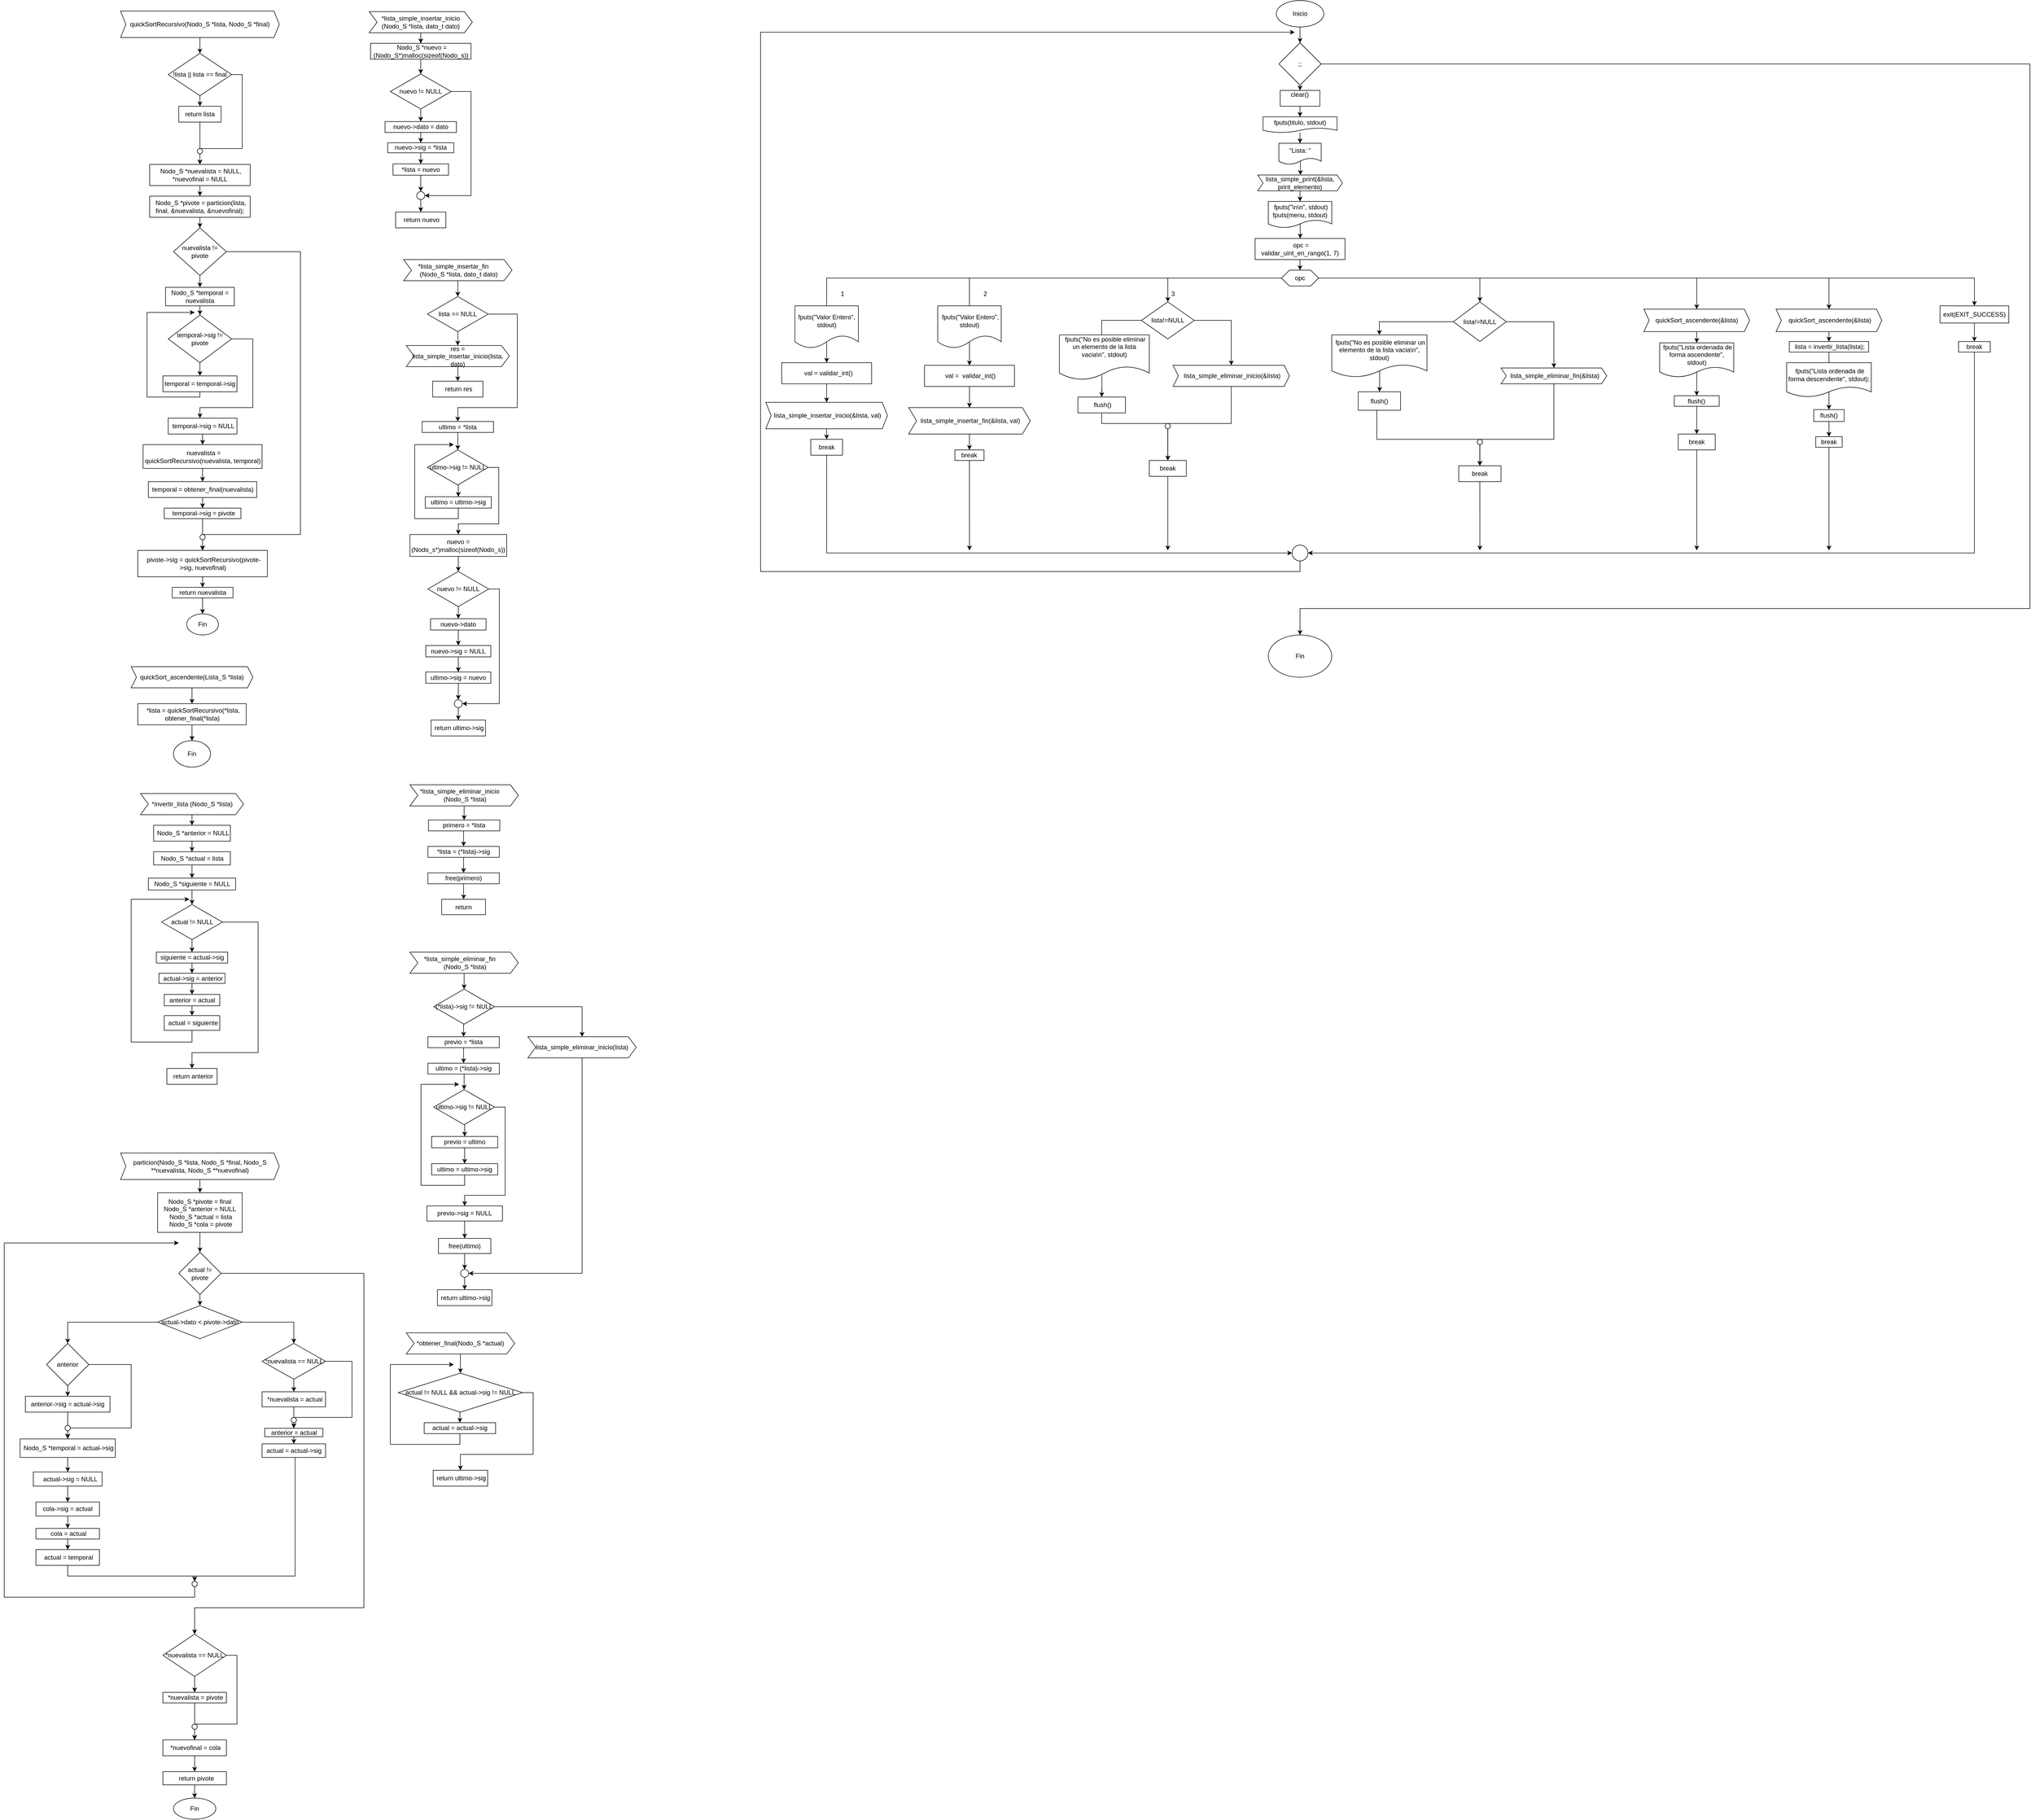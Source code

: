 <mxfile version="26.0.16">
  <diagram name="Page-1" id="j2NMP_LaJv4pGypHDmWu">
    <mxGraphModel dx="3973" dy="1523" grid="1" gridSize="10" guides="1" tooltips="1" connect="1" arrows="1" fold="1" page="1" pageScale="1" pageWidth="850" pageHeight="1100" math="0" shadow="0">
      <root>
        <mxCell id="0" />
        <mxCell id="1" parent="0" />
        <mxCell id="dVRwNLDVLL16XpuEatuR-8" value="" style="edgeStyle=orthogonalEdgeStyle;rounded=0;orthogonalLoop=1;jettySize=auto;html=1;" parent="1" source="dVRwNLDVLL16XpuEatuR-2" target="dVRwNLDVLL16XpuEatuR-5" edge="1">
          <mxGeometry relative="1" as="geometry" />
        </mxCell>
        <mxCell id="dVRwNLDVLL16XpuEatuR-95" style="edgeStyle=orthogonalEdgeStyle;rounded=0;orthogonalLoop=1;jettySize=auto;html=1;entryX=0.5;entryY=0;entryDx=0;entryDy=0;" parent="1" source="dVRwNLDVLL16XpuEatuR-2" target="dVRwNLDVLL16XpuEatuR-92" edge="1">
          <mxGeometry relative="1" as="geometry">
            <Array as="points">
              <mxPoint x="3709.93" y="140" />
              <mxPoint x="3709.93" y="1170" />
              <mxPoint x="2329.93" y="1170" />
            </Array>
          </mxGeometry>
        </mxCell>
        <mxCell id="dVRwNLDVLL16XpuEatuR-2" value=";;" style="rhombus;whiteSpace=wrap;html=1;" parent="1" vertex="1">
          <mxGeometry x="2289.93" y="100" width="80" height="80" as="geometry" />
        </mxCell>
        <mxCell id="dVRwNLDVLL16XpuEatuR-10" value="" style="edgeStyle=orthogonalEdgeStyle;rounded=0;orthogonalLoop=1;jettySize=auto;html=1;" parent="1" source="dVRwNLDVLL16XpuEatuR-109" target="dVRwNLDVLL16XpuEatuR-9" edge="1">
          <mxGeometry relative="1" as="geometry" />
        </mxCell>
        <mxCell id="dVRwNLDVLL16XpuEatuR-5" value="clear()&lt;div&gt;&lt;br&gt;&lt;/div&gt;" style="rounded=0;whiteSpace=wrap;html=1;" parent="1" vertex="1">
          <mxGeometry x="2292.43" y="190" width="75" height="30" as="geometry" />
        </mxCell>
        <mxCell id="dVRwNLDVLL16XpuEatuR-12" value="" style="edgeStyle=orthogonalEdgeStyle;rounded=0;orthogonalLoop=1;jettySize=auto;html=1;exitX=0.509;exitY=0.836;exitDx=0;exitDy=0;exitPerimeter=0;" parent="1" source="dVRwNLDVLL16XpuEatuR-9" target="dVRwNLDVLL16XpuEatuR-11" edge="1">
          <mxGeometry relative="1" as="geometry" />
        </mxCell>
        <mxCell id="dVRwNLDVLL16XpuEatuR-9" value="&quot;Lista: &quot;" style="shape=document;whiteSpace=wrap;html=1;boundedLbl=1;" parent="1" vertex="1">
          <mxGeometry x="2289.93" y="290" width="80" height="40" as="geometry" />
        </mxCell>
        <mxCell id="dVRwNLDVLL16XpuEatuR-14" value="" style="edgeStyle=orthogonalEdgeStyle;rounded=0;orthogonalLoop=1;jettySize=auto;html=1;" parent="1" source="dVRwNLDVLL16XpuEatuR-11" edge="1">
          <mxGeometry relative="1" as="geometry">
            <mxPoint x="2329.93" y="400" as="targetPoint" />
          </mxGeometry>
        </mxCell>
        <mxCell id="dVRwNLDVLL16XpuEatuR-11" value="lista_simple_print(&amp;amp;lista, print_elemento)" style="shape=step;perimeter=stepPerimeter;whiteSpace=wrap;html=1;fixedSize=1;size=10;" parent="1" vertex="1">
          <mxGeometry x="2249.93" y="350" width="160" height="30" as="geometry" />
        </mxCell>
        <mxCell id="dVRwNLDVLL16XpuEatuR-17" value="" style="edgeStyle=orthogonalEdgeStyle;rounded=0;orthogonalLoop=1;jettySize=auto;html=1;" parent="1" target="dVRwNLDVLL16XpuEatuR-16" edge="1">
          <mxGeometry relative="1" as="geometry">
            <mxPoint x="2329.93" y="440" as="sourcePoint" />
          </mxGeometry>
        </mxCell>
        <mxCell id="dVRwNLDVLL16XpuEatuR-19" value="" style="edgeStyle=orthogonalEdgeStyle;rounded=0;orthogonalLoop=1;jettySize=auto;html=1;" parent="1" source="dVRwNLDVLL16XpuEatuR-16" target="dVRwNLDVLL16XpuEatuR-18" edge="1">
          <mxGeometry relative="1" as="geometry" />
        </mxCell>
        <mxCell id="dVRwNLDVLL16XpuEatuR-16" value="&amp;nbsp;opc = validar_uint_en_rango(1, 7)" style="rounded=0;whiteSpace=wrap;html=1;" parent="1" vertex="1">
          <mxGeometry x="2244.93" y="470" width="170" height="40" as="geometry" />
        </mxCell>
        <mxCell id="dVRwNLDVLL16XpuEatuR-26" style="edgeStyle=orthogonalEdgeStyle;rounded=0;orthogonalLoop=1;jettySize=auto;html=1;exitX=0;exitY=0.5;exitDx=0;exitDy=0;entryX=0.5;entryY=0;entryDx=0;entryDy=0;" parent="1" source="dVRwNLDVLL16XpuEatuR-18" target="dVRwNLDVLL16XpuEatuR-20" edge="1">
          <mxGeometry relative="1" as="geometry" />
        </mxCell>
        <mxCell id="dVRwNLDVLL16XpuEatuR-29" style="edgeStyle=orthogonalEdgeStyle;rounded=0;orthogonalLoop=1;jettySize=auto;html=1;entryX=0.5;entryY=0;entryDx=0;entryDy=0;" parent="1" source="dVRwNLDVLL16XpuEatuR-18" target="dVRwNLDVLL16XpuEatuR-27" edge="1">
          <mxGeometry relative="1" as="geometry" />
        </mxCell>
        <mxCell id="dVRwNLDVLL16XpuEatuR-34" style="edgeStyle=orthogonalEdgeStyle;rounded=0;orthogonalLoop=1;jettySize=auto;html=1;entryX=0.5;entryY=0;entryDx=0;entryDy=0;" parent="1" source="dVRwNLDVLL16XpuEatuR-18" target="dVRwNLDVLL16XpuEatuR-33" edge="1">
          <mxGeometry relative="1" as="geometry" />
        </mxCell>
        <mxCell id="dVRwNLDVLL16XpuEatuR-51" style="edgeStyle=orthogonalEdgeStyle;rounded=0;orthogonalLoop=1;jettySize=auto;html=1;exitX=1;exitY=0.5;exitDx=0;exitDy=0;entryX=0.5;entryY=0;entryDx=0;entryDy=0;" parent="1" source="dVRwNLDVLL16XpuEatuR-18" target="dVRwNLDVLL16XpuEatuR-50" edge="1">
          <mxGeometry relative="1" as="geometry" />
        </mxCell>
        <mxCell id="dVRwNLDVLL16XpuEatuR-62" style="edgeStyle=orthogonalEdgeStyle;rounded=0;orthogonalLoop=1;jettySize=auto;html=1;exitX=1;exitY=0.5;exitDx=0;exitDy=0;entryX=0.5;entryY=0;entryDx=0;entryDy=0;" parent="1" source="dVRwNLDVLL16XpuEatuR-18" target="dVRwNLDVLL16XpuEatuR-61" edge="1">
          <mxGeometry relative="1" as="geometry" />
        </mxCell>
        <mxCell id="dVRwNLDVLL16XpuEatuR-68" style="edgeStyle=orthogonalEdgeStyle;rounded=0;orthogonalLoop=1;jettySize=auto;html=1;exitX=1;exitY=0.5;exitDx=0;exitDy=0;entryX=0.5;entryY=0;entryDx=0;entryDy=0;" parent="1" source="dVRwNLDVLL16XpuEatuR-18" target="dVRwNLDVLL16XpuEatuR-67" edge="1">
          <mxGeometry relative="1" as="geometry" />
        </mxCell>
        <mxCell id="dVRwNLDVLL16XpuEatuR-77" style="edgeStyle=orthogonalEdgeStyle;rounded=0;orthogonalLoop=1;jettySize=auto;html=1;exitX=1;exitY=0.5;exitDx=0;exitDy=0;entryX=0.5;entryY=0;entryDx=0;entryDy=0;" parent="1" source="dVRwNLDVLL16XpuEatuR-18" target="dVRwNLDVLL16XpuEatuR-76" edge="1">
          <mxGeometry relative="1" as="geometry" />
        </mxCell>
        <mxCell id="dVRwNLDVLL16XpuEatuR-18" value="&lt;div&gt;opc&lt;/div&gt;" style="shape=hexagon;perimeter=hexagonPerimeter2;whiteSpace=wrap;html=1;fixedSize=1;size=15;" parent="1" vertex="1">
          <mxGeometry x="2294.93" y="530" width="70" height="30" as="geometry" />
        </mxCell>
        <mxCell id="dVRwNLDVLL16XpuEatuR-23" value="" style="edgeStyle=orthogonalEdgeStyle;rounded=0;orthogonalLoop=1;jettySize=auto;html=1;" parent="1" source="dVRwNLDVLL16XpuEatuR-20" target="dVRwNLDVLL16XpuEatuR-22" edge="1">
          <mxGeometry relative="1" as="geometry" />
        </mxCell>
        <mxCell id="dVRwNLDVLL16XpuEatuR-20" value="&amp;nbsp; val = validar_int()" style="rounded=0;whiteSpace=wrap;html=1;" parent="1" vertex="1">
          <mxGeometry x="1349.93" y="705" width="170" height="40" as="geometry" />
        </mxCell>
        <mxCell id="dVRwNLDVLL16XpuEatuR-25" value="" style="edgeStyle=orthogonalEdgeStyle;rounded=0;orthogonalLoop=1;jettySize=auto;html=1;" parent="1" source="dVRwNLDVLL16XpuEatuR-22" target="dVRwNLDVLL16XpuEatuR-24" edge="1">
          <mxGeometry relative="1" as="geometry" />
        </mxCell>
        <mxCell id="dVRwNLDVLL16XpuEatuR-22" value="&amp;nbsp;lista_simple_insertar_inicio(&amp;amp;lista, val)" style="shape=step;perimeter=stepPerimeter;whiteSpace=wrap;html=1;fixedSize=1;size=10;" parent="1" vertex="1">
          <mxGeometry x="1319.93" y="780" width="230" height="50" as="geometry" />
        </mxCell>
        <mxCell id="dVRwNLDVLL16XpuEatuR-82" style="edgeStyle=orthogonalEdgeStyle;rounded=0;orthogonalLoop=1;jettySize=auto;html=1;entryX=0;entryY=0.5;entryDx=0;entryDy=0;" parent="1" source="dVRwNLDVLL16XpuEatuR-24" target="dVRwNLDVLL16XpuEatuR-81" edge="1">
          <mxGeometry relative="1" as="geometry">
            <Array as="points">
              <mxPoint x="1434.93" y="1065" />
            </Array>
          </mxGeometry>
        </mxCell>
        <mxCell id="dVRwNLDVLL16XpuEatuR-24" value="break" style="rounded=0;whiteSpace=wrap;html=1;" parent="1" vertex="1">
          <mxGeometry x="1404.93" y="850" width="60" height="30" as="geometry" />
        </mxCell>
        <mxCell id="dVRwNLDVLL16XpuEatuR-30" value="" style="edgeStyle=orthogonalEdgeStyle;rounded=0;orthogonalLoop=1;jettySize=auto;html=1;" parent="1" source="dVRwNLDVLL16XpuEatuR-27" target="dVRwNLDVLL16XpuEatuR-28" edge="1">
          <mxGeometry relative="1" as="geometry" />
        </mxCell>
        <mxCell id="dVRwNLDVLL16XpuEatuR-27" value="&amp;nbsp;&lt;span style=&quot;background-color: transparent; color: light-dark(rgb(0, 0, 0), rgb(255, 255, 255));&quot;&gt;val =&amp;nbsp; validar_int()&lt;/span&gt;" style="rounded=0;whiteSpace=wrap;html=1;" parent="1" vertex="1">
          <mxGeometry x="1619.93" y="710" width="170" height="40" as="geometry" />
        </mxCell>
        <mxCell id="dVRwNLDVLL16XpuEatuR-32" value="" style="edgeStyle=orthogonalEdgeStyle;rounded=0;orthogonalLoop=1;jettySize=auto;html=1;" parent="1" source="dVRwNLDVLL16XpuEatuR-28" target="dVRwNLDVLL16XpuEatuR-31" edge="1">
          <mxGeometry relative="1" as="geometry" />
        </mxCell>
        <mxCell id="dVRwNLDVLL16XpuEatuR-28" value="&amp;nbsp;lista_simple_insertar_fin(&amp;amp;lista, val)" style="shape=step;perimeter=stepPerimeter;whiteSpace=wrap;html=1;fixedSize=1;size=15;" parent="1" vertex="1">
          <mxGeometry x="1589.93" y="790" width="230" height="50" as="geometry" />
        </mxCell>
        <mxCell id="dVRwNLDVLL16XpuEatuR-84" style="edgeStyle=orthogonalEdgeStyle;rounded=0;orthogonalLoop=1;jettySize=auto;html=1;" parent="1" source="dVRwNLDVLL16XpuEatuR-31" edge="1">
          <mxGeometry relative="1" as="geometry">
            <mxPoint x="1704.93" y="1060" as="targetPoint" />
          </mxGeometry>
        </mxCell>
        <mxCell id="dVRwNLDVLL16XpuEatuR-31" value="break" style="rounded=0;whiteSpace=wrap;html=1;" parent="1" vertex="1">
          <mxGeometry x="1677.43" y="870" width="55" height="20" as="geometry" />
        </mxCell>
        <mxCell id="dVRwNLDVLL16XpuEatuR-37" style="edgeStyle=orthogonalEdgeStyle;rounded=0;orthogonalLoop=1;jettySize=auto;html=1;entryX=0.5;entryY=0;entryDx=0;entryDy=0;" parent="1" source="dVRwNLDVLL16XpuEatuR-33" target="dVRwNLDVLL16XpuEatuR-36" edge="1">
          <mxGeometry relative="1" as="geometry">
            <Array as="points">
              <mxPoint x="2199.93" y="625" />
            </Array>
          </mxGeometry>
        </mxCell>
        <mxCell id="dVRwNLDVLL16XpuEatuR-39" style="edgeStyle=orthogonalEdgeStyle;rounded=0;orthogonalLoop=1;jettySize=auto;html=1;entryX=0.5;entryY=0;entryDx=0;entryDy=0;" parent="1" source="dVRwNLDVLL16XpuEatuR-33" edge="1">
          <mxGeometry relative="1" as="geometry">
            <mxPoint x="1954.93" y="705" as="targetPoint" />
            <Array as="points">
              <mxPoint x="1954.93" y="625" />
            </Array>
          </mxGeometry>
        </mxCell>
        <mxCell id="dVRwNLDVLL16XpuEatuR-33" value="lista!=NULL" style="rhombus;whiteSpace=wrap;html=1;" parent="1" vertex="1">
          <mxGeometry x="2029.93" y="590" width="100" height="70" as="geometry" />
        </mxCell>
        <mxCell id="dVRwNLDVLL16XpuEatuR-42" style="edgeStyle=orthogonalEdgeStyle;rounded=0;orthogonalLoop=1;jettySize=auto;html=1;entryX=0.5;entryY=0;entryDx=0;entryDy=0;" parent="1" source="dVRwNLDVLL16XpuEatuR-36" target="dVRwNLDVLL16XpuEatuR-40" edge="1">
          <mxGeometry relative="1" as="geometry" />
        </mxCell>
        <mxCell id="dVRwNLDVLL16XpuEatuR-36" value="&amp;nbsp;lista_simple_eliminar_inicio(&amp;amp;lista)" style="shape=step;perimeter=stepPerimeter;whiteSpace=wrap;html=1;fixedSize=1;size=10;" parent="1" vertex="1">
          <mxGeometry x="2089.93" y="710" width="220" height="40" as="geometry" />
        </mxCell>
        <mxCell id="dVRwNLDVLL16XpuEatuR-41" style="edgeStyle=orthogonalEdgeStyle;rounded=0;orthogonalLoop=1;jettySize=auto;html=1;entryX=0.5;entryY=0;entryDx=0;entryDy=0;" parent="1" source="dVRwNLDVLL16XpuEatuR-43" target="dVRwNLDVLL16XpuEatuR-40" edge="1">
          <mxGeometry relative="1" as="geometry">
            <Array as="points">
              <mxPoint x="1954.93" y="820" />
              <mxPoint x="2079.93" y="820" />
            </Array>
          </mxGeometry>
        </mxCell>
        <mxCell id="dVRwNLDVLL16XpuEatuR-85" style="edgeStyle=orthogonalEdgeStyle;rounded=0;orthogonalLoop=1;jettySize=auto;html=1;" parent="1" source="dVRwNLDVLL16XpuEatuR-40" edge="1">
          <mxGeometry relative="1" as="geometry">
            <mxPoint x="2079.93" y="1060" as="targetPoint" />
          </mxGeometry>
        </mxCell>
        <mxCell id="dVRwNLDVLL16XpuEatuR-40" value="break" style="rounded=0;whiteSpace=wrap;html=1;" parent="1" vertex="1">
          <mxGeometry x="2044.93" y="890" width="70" height="30" as="geometry" />
        </mxCell>
        <mxCell id="dVRwNLDVLL16XpuEatuR-46" value="" style="edgeStyle=orthogonalEdgeStyle;rounded=0;orthogonalLoop=1;jettySize=auto;html=1;entryX=0.5;entryY=0;entryDx=0;entryDy=0;" parent="1" target="dVRwNLDVLL16XpuEatuR-40" edge="1">
          <mxGeometry relative="1" as="geometry">
            <mxPoint x="1954.93" y="755" as="sourcePoint" />
            <mxPoint x="2079.93" y="890" as="targetPoint" />
            <Array as="points">
              <mxPoint x="1954.93" y="820" />
              <mxPoint x="2079.93" y="820" />
            </Array>
          </mxGeometry>
        </mxCell>
        <mxCell id="dVRwNLDVLL16XpuEatuR-43" value="" style="ellipse;whiteSpace=wrap;html=1;aspect=fixed;" parent="1" vertex="1">
          <mxGeometry x="2074.93" y="820" width="10" height="10" as="geometry" />
        </mxCell>
        <mxCell id="dVRwNLDVLL16XpuEatuR-47" value="1" style="text;html=1;align=center;verticalAlign=middle;whiteSpace=wrap;rounded=0;" parent="1" vertex="1">
          <mxGeometry x="1434.93" y="560" width="60" height="30" as="geometry" />
        </mxCell>
        <mxCell id="dVRwNLDVLL16XpuEatuR-48" value="2" style="text;html=1;align=center;verticalAlign=middle;whiteSpace=wrap;rounded=0;" parent="1" vertex="1">
          <mxGeometry x="1704.93" y="560" width="60" height="30" as="geometry" />
        </mxCell>
        <mxCell id="dVRwNLDVLL16XpuEatuR-49" value="3" style="text;html=1;align=center;verticalAlign=middle;whiteSpace=wrap;rounded=0;" parent="1" vertex="1">
          <mxGeometry x="2059.93" y="560" width="60" height="30" as="geometry" />
        </mxCell>
        <mxCell id="dVRwNLDVLL16XpuEatuR-104" style="edgeStyle=orthogonalEdgeStyle;rounded=0;orthogonalLoop=1;jettySize=auto;html=1;entryX=0.5;entryY=0;entryDx=0;entryDy=0;" parent="1" source="dVRwNLDVLL16XpuEatuR-50" target="dVRwNLDVLL16XpuEatuR-103" edge="1">
          <mxGeometry relative="1" as="geometry" />
        </mxCell>
        <mxCell id="dVRwNLDVLL16XpuEatuR-50" value="lista!=NULL" style="rhombus;whiteSpace=wrap;html=1;" parent="1" vertex="1">
          <mxGeometry x="2619.93" y="590" width="100" height="75" as="geometry" />
        </mxCell>
        <mxCell id="dVRwNLDVLL16XpuEatuR-58" style="edgeStyle=orthogonalEdgeStyle;rounded=0;orthogonalLoop=1;jettySize=auto;html=1;" parent="1" source="dVRwNLDVLL16XpuEatuR-52" edge="1">
          <mxGeometry relative="1" as="geometry">
            <mxPoint x="2669.93" y="900" as="targetPoint" />
            <Array as="points">
              <mxPoint x="2809.93" y="850" />
              <mxPoint x="2669.93" y="850" />
            </Array>
          </mxGeometry>
        </mxCell>
        <mxCell id="dVRwNLDVLL16XpuEatuR-52" value="&amp;nbsp;lista_simple_eliminar_fin(&amp;amp;lista)" style="shape=step;perimeter=stepPerimeter;whiteSpace=wrap;html=1;fixedSize=1;size=10;" parent="1" vertex="1">
          <mxGeometry x="2709.93" y="715" width="200" height="30" as="geometry" />
        </mxCell>
        <mxCell id="dVRwNLDVLL16XpuEatuR-57" style="edgeStyle=orthogonalEdgeStyle;rounded=0;orthogonalLoop=1;jettySize=auto;html=1;" parent="1" source="dVRwNLDVLL16XpuEatuR-59" target="dVRwNLDVLL16XpuEatuR-56" edge="1">
          <mxGeometry relative="1" as="geometry">
            <Array as="points">
              <mxPoint x="2474.93" y="850" />
              <mxPoint x="2669.93" y="850" />
            </Array>
          </mxGeometry>
        </mxCell>
        <mxCell id="dVRwNLDVLL16XpuEatuR-53" value="&lt;div&gt;&lt;span style=&quot;background-color: transparent; color: light-dark(rgb(0, 0, 0), rgb(255, 255, 255));&quot;&gt;flush()&lt;/span&gt;&lt;/div&gt;" style="rounded=0;whiteSpace=wrap;html=1;" parent="1" vertex="1">
          <mxGeometry x="2439.93" y="760" width="80" height="35" as="geometry" />
        </mxCell>
        <mxCell id="dVRwNLDVLL16XpuEatuR-55" style="edgeStyle=orthogonalEdgeStyle;rounded=0;orthogonalLoop=1;jettySize=auto;html=1;entryX=0.5;entryY=0;entryDx=0;entryDy=0;" parent="1" source="dVRwNLDVLL16XpuEatuR-50" target="dVRwNLDVLL16XpuEatuR-52" edge="1">
          <mxGeometry relative="1" as="geometry">
            <Array as="points">
              <mxPoint x="2809.93" y="628" />
            </Array>
          </mxGeometry>
        </mxCell>
        <mxCell id="dVRwNLDVLL16XpuEatuR-88" style="edgeStyle=orthogonalEdgeStyle;rounded=0;orthogonalLoop=1;jettySize=auto;html=1;" parent="1" source="dVRwNLDVLL16XpuEatuR-56" edge="1">
          <mxGeometry relative="1" as="geometry">
            <mxPoint x="2669.93" y="1060" as="targetPoint" />
          </mxGeometry>
        </mxCell>
        <mxCell id="dVRwNLDVLL16XpuEatuR-56" value="break" style="rounded=0;whiteSpace=wrap;html=1;" parent="1" vertex="1">
          <mxGeometry x="2629.93" y="900" width="80" height="30" as="geometry" />
        </mxCell>
        <mxCell id="dVRwNLDVLL16XpuEatuR-60" value="" style="edgeStyle=orthogonalEdgeStyle;rounded=0;orthogonalLoop=1;jettySize=auto;html=1;entryX=0.5;entryY=0;entryDx=0;entryDy=0;" parent="1" source="dVRwNLDVLL16XpuEatuR-53" target="dVRwNLDVLL16XpuEatuR-56" edge="1">
          <mxGeometry relative="1" as="geometry">
            <mxPoint x="2474.93" y="765" as="sourcePoint" />
            <mxPoint x="2669.93" y="900" as="targetPoint" />
            <Array as="points">
              <mxPoint x="2474.93" y="850" />
              <mxPoint x="2669.93" y="850" />
            </Array>
          </mxGeometry>
        </mxCell>
        <mxCell id="dVRwNLDVLL16XpuEatuR-59" value="" style="ellipse;whiteSpace=wrap;html=1;aspect=fixed;" parent="1" vertex="1">
          <mxGeometry x="2664.93" y="850" width="10" height="10" as="geometry" />
        </mxCell>
        <mxCell id="dVRwNLDVLL16XpuEatuR-64" value="" style="edgeStyle=orthogonalEdgeStyle;rounded=0;orthogonalLoop=1;jettySize=auto;html=1;exitX=0.5;exitY=0.808;exitDx=0;exitDy=0;exitPerimeter=0;" parent="1" source="dVRwNLDVLL16XpuEatuR-106" target="dVRwNLDVLL16XpuEatuR-63" edge="1">
          <mxGeometry relative="1" as="geometry" />
        </mxCell>
        <mxCell id="dVRwNLDVLL16XpuEatuR-61" value="quickSort_ascendente(&amp;amp;lista)" style="shape=step;perimeter=stepPerimeter;whiteSpace=wrap;html=1;fixedSize=1;size=10;" parent="1" vertex="1">
          <mxGeometry x="2979.93" y="603.75" width="200" height="42.5" as="geometry" />
        </mxCell>
        <mxCell id="dVRwNLDVLL16XpuEatuR-66" value="" style="edgeStyle=orthogonalEdgeStyle;rounded=0;orthogonalLoop=1;jettySize=auto;html=1;" parent="1" source="dVRwNLDVLL16XpuEatuR-63" target="dVRwNLDVLL16XpuEatuR-65" edge="1">
          <mxGeometry relative="1" as="geometry" />
        </mxCell>
        <mxCell id="dVRwNLDVLL16XpuEatuR-63" value="&lt;div&gt;flush()&lt;/div&gt;" style="rounded=0;whiteSpace=wrap;html=1;" parent="1" vertex="1">
          <mxGeometry x="3037.43" y="767.5" width="85" height="20" as="geometry" />
        </mxCell>
        <mxCell id="dVRwNLDVLL16XpuEatuR-89" style="edgeStyle=orthogonalEdgeStyle;rounded=0;orthogonalLoop=1;jettySize=auto;html=1;" parent="1" source="dVRwNLDVLL16XpuEatuR-65" edge="1">
          <mxGeometry relative="1" as="geometry">
            <mxPoint x="3079.93" y="1060" as="targetPoint" />
          </mxGeometry>
        </mxCell>
        <mxCell id="dVRwNLDVLL16XpuEatuR-65" value="break" style="rounded=0;whiteSpace=wrap;html=1;" parent="1" vertex="1">
          <mxGeometry x="3044.93" y="840" width="70" height="30" as="geometry" />
        </mxCell>
        <mxCell id="dVRwNLDVLL16XpuEatuR-70" value="" style="edgeStyle=orthogonalEdgeStyle;rounded=0;orthogonalLoop=1;jettySize=auto;html=1;" parent="1" source="dVRwNLDVLL16XpuEatuR-67" target="dVRwNLDVLL16XpuEatuR-69" edge="1">
          <mxGeometry relative="1" as="geometry" />
        </mxCell>
        <mxCell id="dVRwNLDVLL16XpuEatuR-67" value="&amp;nbsp;quickSort_ascendente(&amp;amp;lista)" style="shape=step;perimeter=stepPerimeter;whiteSpace=wrap;html=1;fixedSize=1;size=10;" parent="1" vertex="1">
          <mxGeometry x="3229.93" y="603.75" width="200" height="42.5" as="geometry" />
        </mxCell>
        <mxCell id="dVRwNLDVLL16XpuEatuR-72" value="" style="edgeStyle=orthogonalEdgeStyle;rounded=0;orthogonalLoop=1;jettySize=auto;html=1;" parent="1" source="dVRwNLDVLL16XpuEatuR-69" target="dVRwNLDVLL16XpuEatuR-71" edge="1">
          <mxGeometry relative="1" as="geometry" />
        </mxCell>
        <mxCell id="dVRwNLDVLL16XpuEatuR-69" value="&amp;nbsp;lista = invertir_lista(lista);" style="rounded=0;whiteSpace=wrap;html=1;" parent="1" vertex="1">
          <mxGeometry x="3254.93" y="665" width="150" height="20" as="geometry" />
        </mxCell>
        <mxCell id="dVRwNLDVLL16XpuEatuR-74" value="" style="edgeStyle=orthogonalEdgeStyle;rounded=0;orthogonalLoop=1;jettySize=auto;html=1;" parent="1" source="dVRwNLDVLL16XpuEatuR-71" target="dVRwNLDVLL16XpuEatuR-73" edge="1">
          <mxGeometry relative="1" as="geometry" />
        </mxCell>
        <mxCell id="dVRwNLDVLL16XpuEatuR-71" value="&lt;div&gt;flush()&lt;/div&gt;" style="rounded=0;whiteSpace=wrap;html=1;" parent="1" vertex="1">
          <mxGeometry x="3301.18" y="793.75" width="57.5" height="22.5" as="geometry" />
        </mxCell>
        <mxCell id="dVRwNLDVLL16XpuEatuR-90" style="edgeStyle=orthogonalEdgeStyle;rounded=0;orthogonalLoop=1;jettySize=auto;html=1;" parent="1" source="dVRwNLDVLL16XpuEatuR-73" edge="1">
          <mxGeometry relative="1" as="geometry">
            <mxPoint x="3329.93" y="1060" as="targetPoint" />
          </mxGeometry>
        </mxCell>
        <mxCell id="dVRwNLDVLL16XpuEatuR-73" value="break" style="rounded=0;whiteSpace=wrap;html=1;" parent="1" vertex="1">
          <mxGeometry x="3304.93" y="845" width="50" height="20" as="geometry" />
        </mxCell>
        <mxCell id="dVRwNLDVLL16XpuEatuR-79" value="" style="edgeStyle=orthogonalEdgeStyle;rounded=0;orthogonalLoop=1;jettySize=auto;html=1;" parent="1" source="dVRwNLDVLL16XpuEatuR-76" target="dVRwNLDVLL16XpuEatuR-78" edge="1">
          <mxGeometry relative="1" as="geometry" />
        </mxCell>
        <mxCell id="dVRwNLDVLL16XpuEatuR-76" value="exit(EXIT_SUCCESS)" style="rounded=0;whiteSpace=wrap;html=1;" parent="1" vertex="1">
          <mxGeometry x="3539.93" y="597.5" width="130" height="32.5" as="geometry" />
        </mxCell>
        <mxCell id="dVRwNLDVLL16XpuEatuR-87" style="edgeStyle=orthogonalEdgeStyle;rounded=0;orthogonalLoop=1;jettySize=auto;html=1;entryX=1;entryY=0.5;entryDx=0;entryDy=0;" parent="1" source="dVRwNLDVLL16XpuEatuR-78" target="dVRwNLDVLL16XpuEatuR-81" edge="1">
          <mxGeometry relative="1" as="geometry">
            <mxPoint x="2349.93" y="1070.0" as="targetPoint" />
            <Array as="points">
              <mxPoint x="3604.93" y="1065" />
            </Array>
          </mxGeometry>
        </mxCell>
        <mxCell id="dVRwNLDVLL16XpuEatuR-78" value="break" style="rounded=0;whiteSpace=wrap;html=1;" parent="1" vertex="1">
          <mxGeometry x="3574.93" y="665" width="60" height="20" as="geometry" />
        </mxCell>
        <mxCell id="dVRwNLDVLL16XpuEatuR-91" style="edgeStyle=orthogonalEdgeStyle;rounded=0;orthogonalLoop=1;jettySize=auto;html=1;exitX=0.5;exitY=1;exitDx=0;exitDy=0;" parent="1" source="dVRwNLDVLL16XpuEatuR-81" edge="1">
          <mxGeometry relative="1" as="geometry">
            <mxPoint x="2319.93" y="80" as="targetPoint" />
            <Array as="points">
              <mxPoint x="2329.93" y="1100" />
              <mxPoint x="1309.93" y="1100" />
              <mxPoint x="1309.93" y="80" />
            </Array>
          </mxGeometry>
        </mxCell>
        <mxCell id="dVRwNLDVLL16XpuEatuR-81" value="" style="ellipse;whiteSpace=wrap;html=1;aspect=fixed;" parent="1" vertex="1">
          <mxGeometry x="2314.93" y="1050" width="30" height="30" as="geometry" />
        </mxCell>
        <mxCell id="dVRwNLDVLL16XpuEatuR-92" value="Fin" style="ellipse;whiteSpace=wrap;html=1;" parent="1" vertex="1">
          <mxGeometry x="2269.93" y="1220" width="120" height="80" as="geometry" />
        </mxCell>
        <mxCell id="dVRwNLDVLL16XpuEatuR-94" value="" style="edgeStyle=orthogonalEdgeStyle;rounded=0;orthogonalLoop=1;jettySize=auto;html=1;" parent="1" source="dVRwNLDVLL16XpuEatuR-93" target="dVRwNLDVLL16XpuEatuR-2" edge="1">
          <mxGeometry relative="1" as="geometry" />
        </mxCell>
        <mxCell id="dVRwNLDVLL16XpuEatuR-93" value="Inicio" style="ellipse;whiteSpace=wrap;html=1;" parent="1" vertex="1">
          <mxGeometry x="2284.93" y="20" width="90" height="50" as="geometry" />
        </mxCell>
        <mxCell id="dVRwNLDVLL16XpuEatuR-96" value="&amp;nbsp;fputs(&quot;\n\n&quot;, stdout) fputs(menu, stdout)" style="shape=document;whiteSpace=wrap;html=1;boundedLbl=1;" parent="1" vertex="1">
          <mxGeometry x="2269.93" y="400" width="120" height="50" as="geometry" />
        </mxCell>
        <mxCell id="dVRwNLDVLL16XpuEatuR-98" value="fputs(&quot;Valor Entero&quot;, stdout)" style="shape=document;whiteSpace=wrap;html=1;boundedLbl=1;" parent="1" vertex="1">
          <mxGeometry x="1374.93" y="597.5" width="120" height="80" as="geometry" />
        </mxCell>
        <mxCell id="dVRwNLDVLL16XpuEatuR-99" value="&amp;nbsp;fputs(&quot;Valor Entero&quot;, stdout)" style="shape=document;whiteSpace=wrap;html=1;boundedLbl=1;" parent="1" vertex="1">
          <mxGeometry x="1644.93" y="597.5" width="120" height="80" as="geometry" />
        </mxCell>
        <mxCell id="dVRwNLDVLL16XpuEatuR-102" value="" style="edgeStyle=orthogonalEdgeStyle;rounded=0;orthogonalLoop=1;jettySize=auto;html=1;exitX=0.473;exitY=0.897;exitDx=0;exitDy=0;exitPerimeter=0;" parent="1" source="dVRwNLDVLL16XpuEatuR-100" target="dVRwNLDVLL16XpuEatuR-101" edge="1">
          <mxGeometry relative="1" as="geometry">
            <Array as="points" />
          </mxGeometry>
        </mxCell>
        <mxCell id="dVRwNLDVLL16XpuEatuR-100" value="&lt;div&gt;&amp;nbsp;fputs(&quot;No es posible eliminar un elemento&amp;nbsp;&lt;span style=&quot;background-color: transparent; color: light-dark(rgb(0, 0, 0), rgb(255, 255, 255));&quot;&gt;de la lista vacia\n&quot;, stdout)&lt;/span&gt;&lt;/div&gt;&lt;div&gt;&amp;nbsp;&lt;/div&gt;" style="shape=document;whiteSpace=wrap;html=1;boundedLbl=1;" parent="1" vertex="1">
          <mxGeometry x="1874.93" y="652.5" width="170" height="85" as="geometry" />
        </mxCell>
        <mxCell id="dVRwNLDVLL16XpuEatuR-101" value="&amp;nbsp;flush()" style="rounded=0;whiteSpace=wrap;html=1;" parent="1" vertex="1">
          <mxGeometry x="1909.93" y="770" width="90" height="30" as="geometry" />
        </mxCell>
        <mxCell id="dVRwNLDVLL16XpuEatuR-105" value="" style="edgeStyle=orthogonalEdgeStyle;rounded=0;orthogonalLoop=1;jettySize=auto;html=1;exitX=0.503;exitY=0.831;exitDx=0;exitDy=0;exitPerimeter=0;" parent="1" source="dVRwNLDVLL16XpuEatuR-103" target="dVRwNLDVLL16XpuEatuR-53" edge="1">
          <mxGeometry relative="1" as="geometry" />
        </mxCell>
        <mxCell id="dVRwNLDVLL16XpuEatuR-103" value="&amp;nbsp;fputs(&quot;No es posible eliminar un elemento&lt;span style=&quot;color: light-dark(rgb(0, 0, 0), rgb(255, 255, 255)); background-color: transparent;&quot;&gt;&amp;nbsp;de la lista vacia\n&quot;, stdout)&lt;/span&gt;" style="shape=document;whiteSpace=wrap;html=1;boundedLbl=1;" parent="1" vertex="1">
          <mxGeometry x="2389.93" y="652.5" width="180" height="80" as="geometry" />
        </mxCell>
        <mxCell id="dVRwNLDVLL16XpuEatuR-107" value="" style="edgeStyle=orthogonalEdgeStyle;rounded=0;orthogonalLoop=1;jettySize=auto;html=1;" parent="1" source="dVRwNLDVLL16XpuEatuR-61" target="dVRwNLDVLL16XpuEatuR-106" edge="1">
          <mxGeometry relative="1" as="geometry">
            <mxPoint x="3079.93" y="646" as="sourcePoint" />
            <mxPoint x="3079.93" y="768" as="targetPoint" />
          </mxGeometry>
        </mxCell>
        <mxCell id="dVRwNLDVLL16XpuEatuR-106" value="&amp;nbsp;fputs(&quot;Lista ordenada de forma ascendente&quot;, stdout)" style="shape=document;whiteSpace=wrap;html=1;boundedLbl=1;" parent="1" vertex="1">
          <mxGeometry x="3009.93" y="667.5" width="140" height="65" as="geometry" />
        </mxCell>
        <mxCell id="dVRwNLDVLL16XpuEatuR-108" value="&amp;nbsp;fputs(&quot;Lista ordenada de forma descendente&quot;, stdout);" style="shape=document;whiteSpace=wrap;html=1;boundedLbl=1;" parent="1" vertex="1">
          <mxGeometry x="3249.93" y="705" width="160" height="65" as="geometry" />
        </mxCell>
        <mxCell id="dVRwNLDVLL16XpuEatuR-110" value="" style="edgeStyle=orthogonalEdgeStyle;rounded=0;orthogonalLoop=1;jettySize=auto;html=1;" parent="1" source="dVRwNLDVLL16XpuEatuR-5" target="dVRwNLDVLL16XpuEatuR-109" edge="1">
          <mxGeometry relative="1" as="geometry">
            <mxPoint x="2329.93" y="220" as="sourcePoint" />
            <mxPoint x="2329.93" y="290" as="targetPoint" />
          </mxGeometry>
        </mxCell>
        <mxCell id="dVRwNLDVLL16XpuEatuR-109" value="fputs(titulo, stdout)" style="shape=document;whiteSpace=wrap;html=1;boundedLbl=1;" parent="1" vertex="1">
          <mxGeometry x="2259.93" y="240" width="140" height="30" as="geometry" />
        </mxCell>
        <mxCell id="7vrASGIxAu9hUajXadSG-3" value="" style="edgeStyle=orthogonalEdgeStyle;rounded=0;orthogonalLoop=1;jettySize=auto;html=1;" parent="1" source="7vrASGIxAu9hUajXadSG-1" target="7vrASGIxAu9hUajXadSG-2" edge="1">
          <mxGeometry relative="1" as="geometry" />
        </mxCell>
        <mxCell id="7vrASGIxAu9hUajXadSG-1" value="quickSortRecursivo(Nodo_S *lista, Nodo_S *final)" style="shape=step;perimeter=stepPerimeter;whiteSpace=wrap;html=1;fixedSize=1;size=10;" parent="1" vertex="1">
          <mxGeometry x="100" y="40" width="300" height="50" as="geometry" />
        </mxCell>
        <mxCell id="7vrASGIxAu9hUajXadSG-5" value="" style="edgeStyle=orthogonalEdgeStyle;rounded=0;orthogonalLoop=1;jettySize=auto;html=1;" parent="1" source="7vrASGIxAu9hUajXadSG-2" target="7vrASGIxAu9hUajXadSG-4" edge="1">
          <mxGeometry relative="1" as="geometry" />
        </mxCell>
        <mxCell id="7vrASGIxAu9hUajXadSG-8" style="edgeStyle=orthogonalEdgeStyle;rounded=0;orthogonalLoop=1;jettySize=auto;html=1;entryX=0.5;entryY=0;entryDx=0;entryDy=0;" parent="1" source="7vrASGIxAu9hUajXadSG-2" target="7vrASGIxAu9hUajXadSG-6" edge="1">
          <mxGeometry relative="1" as="geometry" />
        </mxCell>
        <mxCell id="7vrASGIxAu9hUajXadSG-11" style="edgeStyle=orthogonalEdgeStyle;rounded=0;orthogonalLoop=1;jettySize=auto;html=1;entryX=0.5;entryY=0;entryDx=0;entryDy=0;" parent="1" source="7vrASGIxAu9hUajXadSG-2" target="7vrASGIxAu9hUajXadSG-6" edge="1">
          <mxGeometry relative="1" as="geometry">
            <Array as="points">
              <mxPoint x="330" y="160" />
              <mxPoint x="330" y="300" />
              <mxPoint x="250" y="300" />
            </Array>
          </mxGeometry>
        </mxCell>
        <mxCell id="7vrASGIxAu9hUajXadSG-2" value="!lista || lista == final" style="rhombus;whiteSpace=wrap;html=1;" parent="1" vertex="1">
          <mxGeometry x="190" y="120" width="120" height="80" as="geometry" />
        </mxCell>
        <mxCell id="7vrASGIxAu9hUajXadSG-4" value="return lista" style="rounded=0;whiteSpace=wrap;html=1;" parent="1" vertex="1">
          <mxGeometry x="210" y="220" width="80" height="30" as="geometry" />
        </mxCell>
        <mxCell id="7vrASGIxAu9hUajXadSG-15" value="" style="edgeStyle=orthogonalEdgeStyle;rounded=0;orthogonalLoop=1;jettySize=auto;html=1;" parent="1" source="7vrASGIxAu9hUajXadSG-6" target="7vrASGIxAu9hUajXadSG-14" edge="1">
          <mxGeometry relative="1" as="geometry" />
        </mxCell>
        <mxCell id="7vrASGIxAu9hUajXadSG-6" value="&amp;nbsp;Nodo_S *nuevalista = NULL, *nuevofinal = NULL" style="rounded=0;whiteSpace=wrap;html=1;" parent="1" vertex="1">
          <mxGeometry x="155" y="330" width="190" height="40" as="geometry" />
        </mxCell>
        <mxCell id="7vrASGIxAu9hUajXadSG-12" value="" style="ellipse;whiteSpace=wrap;html=1;aspect=fixed;" parent="1" vertex="1">
          <mxGeometry x="245" y="300" width="10" height="10" as="geometry" />
        </mxCell>
        <mxCell id="7vrASGIxAu9hUajXadSG-17" value="" style="edgeStyle=orthogonalEdgeStyle;rounded=0;orthogonalLoop=1;jettySize=auto;html=1;" parent="1" source="7vrASGIxAu9hUajXadSG-14" target="7vrASGIxAu9hUajXadSG-16" edge="1">
          <mxGeometry relative="1" as="geometry" />
        </mxCell>
        <mxCell id="7vrASGIxAu9hUajXadSG-14" value="&amp;nbsp;Nodo_S *pivote = particion(lista, final, &amp;amp;nuevalista, &amp;amp;nuevofinal);" style="whiteSpace=wrap;html=1;rounded=0;" parent="1" vertex="1">
          <mxGeometry x="155" y="390" width="190" height="40" as="geometry" />
        </mxCell>
        <mxCell id="7vrASGIxAu9hUajXadSG-19" value="" style="edgeStyle=orthogonalEdgeStyle;rounded=0;orthogonalLoop=1;jettySize=auto;html=1;" parent="1" source="7vrASGIxAu9hUajXadSG-16" target="7vrASGIxAu9hUajXadSG-18" edge="1">
          <mxGeometry relative="1" as="geometry" />
        </mxCell>
        <mxCell id="7vrASGIxAu9hUajXadSG-35" style="edgeStyle=orthogonalEdgeStyle;rounded=0;orthogonalLoop=1;jettySize=auto;html=1;entryX=0.5;entryY=0;entryDx=0;entryDy=0;" parent="1" source="7vrASGIxAu9hUajXadSG-16" target="7vrASGIxAu9hUajXadSG-33" edge="1">
          <mxGeometry relative="1" as="geometry">
            <Array as="points">
              <mxPoint x="440" y="495" />
              <mxPoint x="440" y="1030" />
              <mxPoint x="255" y="1030" />
            </Array>
          </mxGeometry>
        </mxCell>
        <mxCell id="7vrASGIxAu9hUajXadSG-16" value="nuevalista != pivote" style="rhombus;whiteSpace=wrap;html=1;rounded=0;" parent="1" vertex="1">
          <mxGeometry x="200" y="450" width="100" height="90" as="geometry" />
        </mxCell>
        <mxCell id="7vrASGIxAu9hUajXadSG-21" value="" style="edgeStyle=orthogonalEdgeStyle;rounded=0;orthogonalLoop=1;jettySize=auto;html=1;" parent="1" source="7vrASGIxAu9hUajXadSG-18" target="7vrASGIxAu9hUajXadSG-20" edge="1">
          <mxGeometry relative="1" as="geometry" />
        </mxCell>
        <mxCell id="7vrASGIxAu9hUajXadSG-18" value="Nodo_S *temporal = nuevalista" style="whiteSpace=wrap;html=1;rounded=0;" parent="1" vertex="1">
          <mxGeometry x="185" y="562.5" width="130" height="35" as="geometry" />
        </mxCell>
        <mxCell id="7vrASGIxAu9hUajXadSG-23" value="" style="edgeStyle=orthogonalEdgeStyle;rounded=0;orthogonalLoop=1;jettySize=auto;html=1;" parent="1" source="7vrASGIxAu9hUajXadSG-20" target="7vrASGIxAu9hUajXadSG-22" edge="1">
          <mxGeometry relative="1" as="geometry" />
        </mxCell>
        <mxCell id="7vrASGIxAu9hUajXadSG-26" value="" style="edgeStyle=orthogonalEdgeStyle;rounded=0;orthogonalLoop=1;jettySize=auto;html=1;" parent="1" source="7vrASGIxAu9hUajXadSG-20" target="7vrASGIxAu9hUajXadSG-25" edge="1">
          <mxGeometry relative="1" as="geometry">
            <Array as="points">
              <mxPoint x="350" y="660" />
              <mxPoint x="350" y="790" />
              <mxPoint x="250" y="790" />
            </Array>
          </mxGeometry>
        </mxCell>
        <mxCell id="7vrASGIxAu9hUajXadSG-20" value="temporal-&amp;gt;sig != pivote" style="rhombus;whiteSpace=wrap;html=1;rounded=0;" parent="1" vertex="1">
          <mxGeometry x="190" y="615" width="120" height="90" as="geometry" />
        </mxCell>
        <mxCell id="7vrASGIxAu9hUajXadSG-24" style="edgeStyle=orthogonalEdgeStyle;rounded=0;orthogonalLoop=1;jettySize=auto;html=1;" parent="1" source="7vrASGIxAu9hUajXadSG-22" edge="1">
          <mxGeometry relative="1" as="geometry">
            <mxPoint x="240" y="610" as="targetPoint" />
            <Array as="points">
              <mxPoint x="250" y="770" />
              <mxPoint x="150" y="770" />
              <mxPoint x="150" y="610" />
            </Array>
          </mxGeometry>
        </mxCell>
        <mxCell id="7vrASGIxAu9hUajXadSG-22" value="temporal = temporal-&amp;gt;sig" style="whiteSpace=wrap;html=1;rounded=0;" parent="1" vertex="1">
          <mxGeometry x="180" y="730" width="140" height="30" as="geometry" />
        </mxCell>
        <mxCell id="7vrASGIxAu9hUajXadSG-28" value="" style="edgeStyle=orthogonalEdgeStyle;rounded=0;orthogonalLoop=1;jettySize=auto;html=1;" parent="1" source="7vrASGIxAu9hUajXadSG-25" target="7vrASGIxAu9hUajXadSG-27" edge="1">
          <mxGeometry relative="1" as="geometry" />
        </mxCell>
        <mxCell id="7vrASGIxAu9hUajXadSG-25" value="&amp;nbsp;temporal-&amp;gt;sig = NULL" style="whiteSpace=wrap;html=1;rounded=0;" parent="1" vertex="1">
          <mxGeometry x="190" y="810" width="130" height="30" as="geometry" />
        </mxCell>
        <mxCell id="7vrASGIxAu9hUajXadSG-30" value="" style="edgeStyle=orthogonalEdgeStyle;rounded=0;orthogonalLoop=1;jettySize=auto;html=1;" parent="1" source="7vrASGIxAu9hUajXadSG-27" target="7vrASGIxAu9hUajXadSG-29" edge="1">
          <mxGeometry relative="1" as="geometry" />
        </mxCell>
        <mxCell id="7vrASGIxAu9hUajXadSG-27" value="&amp;nbsp;nuevalista = quickSortRecursivo(nuevalista, temporal)" style="whiteSpace=wrap;html=1;rounded=0;" parent="1" vertex="1">
          <mxGeometry x="142.5" y="860" width="225" height="45" as="geometry" />
        </mxCell>
        <mxCell id="7vrASGIxAu9hUajXadSG-32" value="" style="edgeStyle=orthogonalEdgeStyle;rounded=0;orthogonalLoop=1;jettySize=auto;html=1;" parent="1" source="7vrASGIxAu9hUajXadSG-29" target="7vrASGIxAu9hUajXadSG-31" edge="1">
          <mxGeometry relative="1" as="geometry" />
        </mxCell>
        <mxCell id="7vrASGIxAu9hUajXadSG-29" value="temporal = obtener_final(nuevalista)" style="whiteSpace=wrap;html=1;rounded=0;" parent="1" vertex="1">
          <mxGeometry x="152.5" y="930" width="205" height="30" as="geometry" />
        </mxCell>
        <mxCell id="7vrASGIxAu9hUajXadSG-34" value="" style="edgeStyle=orthogonalEdgeStyle;rounded=0;orthogonalLoop=1;jettySize=auto;html=1;" parent="1" source="7vrASGIxAu9hUajXadSG-36" target="7vrASGIxAu9hUajXadSG-33" edge="1">
          <mxGeometry relative="1" as="geometry" />
        </mxCell>
        <mxCell id="7vrASGIxAu9hUajXadSG-31" value="&amp;nbsp;temporal-&amp;gt;sig = pivote" style="whiteSpace=wrap;html=1;rounded=0;" parent="1" vertex="1">
          <mxGeometry x="182.5" y="980" width="145" height="20" as="geometry" />
        </mxCell>
        <mxCell id="7vrASGIxAu9hUajXadSG-39" value="" style="edgeStyle=orthogonalEdgeStyle;rounded=0;orthogonalLoop=1;jettySize=auto;html=1;" parent="1" source="7vrASGIxAu9hUajXadSG-33" target="7vrASGIxAu9hUajXadSG-38" edge="1">
          <mxGeometry relative="1" as="geometry" />
        </mxCell>
        <mxCell id="7vrASGIxAu9hUajXadSG-33" value="&amp;nbsp;pivote-&amp;gt;sig = quickSortRecursivo(pivote-&amp;gt;sig, nuevofinal)" style="whiteSpace=wrap;html=1;rounded=0;" parent="1" vertex="1">
          <mxGeometry x="132.5" y="1060" width="245" height="50" as="geometry" />
        </mxCell>
        <mxCell id="7vrASGIxAu9hUajXadSG-37" value="" style="edgeStyle=orthogonalEdgeStyle;rounded=0;orthogonalLoop=1;jettySize=auto;html=1;" parent="1" source="7vrASGIxAu9hUajXadSG-31" edge="1">
          <mxGeometry relative="1" as="geometry">
            <mxPoint x="255" y="1000" as="sourcePoint" />
            <mxPoint x="255" y="1060" as="targetPoint" />
          </mxGeometry>
        </mxCell>
        <mxCell id="7vrASGIxAu9hUajXadSG-36" value="" style="ellipse;whiteSpace=wrap;html=1;aspect=fixed;" parent="1" vertex="1">
          <mxGeometry x="250" y="1030" width="10" height="10" as="geometry" />
        </mxCell>
        <mxCell id="7vrASGIxAu9hUajXadSG-41" value="" style="edgeStyle=orthogonalEdgeStyle;rounded=0;orthogonalLoop=1;jettySize=auto;html=1;" parent="1" source="7vrASGIxAu9hUajXadSG-38" target="7vrASGIxAu9hUajXadSG-40" edge="1">
          <mxGeometry relative="1" as="geometry" />
        </mxCell>
        <mxCell id="7vrASGIxAu9hUajXadSG-38" value="return nuevalista" style="whiteSpace=wrap;html=1;rounded=0;" parent="1" vertex="1">
          <mxGeometry x="197.5" y="1130" width="115" height="20" as="geometry" />
        </mxCell>
        <mxCell id="7vrASGIxAu9hUajXadSG-40" value="Fin" style="ellipse;whiteSpace=wrap;html=1;" parent="1" vertex="1">
          <mxGeometry x="225" y="1180" width="60" height="40" as="geometry" />
        </mxCell>
        <mxCell id="7vrASGIxAu9hUajXadSG-44" value="" style="edgeStyle=orthogonalEdgeStyle;rounded=0;orthogonalLoop=1;jettySize=auto;html=1;" parent="1" source="7vrASGIxAu9hUajXadSG-42" target="7vrASGIxAu9hUajXadSG-43" edge="1">
          <mxGeometry relative="1" as="geometry" />
        </mxCell>
        <mxCell id="7vrASGIxAu9hUajXadSG-42" value="quickSort_ascendente(Lista_S *lista)" style="shape=step;perimeter=stepPerimeter;whiteSpace=wrap;html=1;fixedSize=1;size=10;" parent="1" vertex="1">
          <mxGeometry x="120" y="1280" width="230" height="40" as="geometry" />
        </mxCell>
        <mxCell id="7vrASGIxAu9hUajXadSG-46" value="" style="edgeStyle=orthogonalEdgeStyle;rounded=0;orthogonalLoop=1;jettySize=auto;html=1;" parent="1" source="7vrASGIxAu9hUajXadSG-43" target="7vrASGIxAu9hUajXadSG-45" edge="1">
          <mxGeometry relative="1" as="geometry" />
        </mxCell>
        <mxCell id="7vrASGIxAu9hUajXadSG-43" value="&amp;nbsp;*lista = quickSortRecursivo(*lista, obtener_final(*lista)" style="whiteSpace=wrap;html=1;" parent="1" vertex="1">
          <mxGeometry x="132.5" y="1350" width="205" height="40" as="geometry" />
        </mxCell>
        <mxCell id="7vrASGIxAu9hUajXadSG-45" value="Fin" style="ellipse;whiteSpace=wrap;html=1;" parent="1" vertex="1">
          <mxGeometry x="200" y="1420" width="70" height="50" as="geometry" />
        </mxCell>
        <mxCell id="7vrASGIxAu9hUajXadSG-49" value="" style="edgeStyle=orthogonalEdgeStyle;rounded=0;orthogonalLoop=1;jettySize=auto;html=1;" parent="1" source="7vrASGIxAu9hUajXadSG-47" target="7vrASGIxAu9hUajXadSG-48" edge="1">
          <mxGeometry relative="1" as="geometry" />
        </mxCell>
        <mxCell id="7vrASGIxAu9hUajXadSG-47" value="*invertir_lista (Nodo_S *lista)" style="shape=step;perimeter=stepPerimeter;whiteSpace=wrap;html=1;fixedSize=1;size=15;" parent="1" vertex="1">
          <mxGeometry x="137.5" y="1520" width="195" height="40" as="geometry" />
        </mxCell>
        <mxCell id="7vrASGIxAu9hUajXadSG-51" value="" style="edgeStyle=orthogonalEdgeStyle;rounded=0;orthogonalLoop=1;jettySize=auto;html=1;" parent="1" source="7vrASGIxAu9hUajXadSG-48" target="7vrASGIxAu9hUajXadSG-50" edge="1">
          <mxGeometry relative="1" as="geometry" />
        </mxCell>
        <mxCell id="7vrASGIxAu9hUajXadSG-48" value="&amp;nbsp;Nodo_S *anterior = NULL" style="whiteSpace=wrap;html=1;" parent="1" vertex="1">
          <mxGeometry x="162.5" y="1580" width="145" height="30" as="geometry" />
        </mxCell>
        <mxCell id="7vrASGIxAu9hUajXadSG-53" value="" style="edgeStyle=orthogonalEdgeStyle;rounded=0;orthogonalLoop=1;jettySize=auto;html=1;" parent="1" source="7vrASGIxAu9hUajXadSG-50" target="7vrASGIxAu9hUajXadSG-52" edge="1">
          <mxGeometry relative="1" as="geometry" />
        </mxCell>
        <mxCell id="7vrASGIxAu9hUajXadSG-50" value="Nodo_S *actual = lista" style="whiteSpace=wrap;html=1;" parent="1" vertex="1">
          <mxGeometry x="162.5" y="1630" width="145" height="25" as="geometry" />
        </mxCell>
        <mxCell id="7vrASGIxAu9hUajXadSG-55" value="" style="edgeStyle=orthogonalEdgeStyle;rounded=0;orthogonalLoop=1;jettySize=auto;html=1;" parent="1" source="7vrASGIxAu9hUajXadSG-52" target="7vrASGIxAu9hUajXadSG-54" edge="1">
          <mxGeometry relative="1" as="geometry" />
        </mxCell>
        <mxCell id="7vrASGIxAu9hUajXadSG-52" value="Nodo_S *siguiente = NULL" style="whiteSpace=wrap;html=1;" parent="1" vertex="1">
          <mxGeometry x="152.5" y="1680" width="165" height="22.5" as="geometry" />
        </mxCell>
        <mxCell id="7vrASGIxAu9hUajXadSG-57" value="" style="edgeStyle=orthogonalEdgeStyle;rounded=0;orthogonalLoop=1;jettySize=auto;html=1;" parent="1" source="7vrASGIxAu9hUajXadSG-54" target="7vrASGIxAu9hUajXadSG-56" edge="1">
          <mxGeometry relative="1" as="geometry" />
        </mxCell>
        <mxCell id="7vrASGIxAu9hUajXadSG-68" style="edgeStyle=orthogonalEdgeStyle;rounded=0;orthogonalLoop=1;jettySize=auto;html=1;entryX=0.5;entryY=0;entryDx=0;entryDy=0;" parent="1" source="7vrASGIxAu9hUajXadSG-54" target="7vrASGIxAu9hUajXadSG-67" edge="1">
          <mxGeometry relative="1" as="geometry">
            <Array as="points">
              <mxPoint x="360" y="1763" />
              <mxPoint x="360" y="2010" />
              <mxPoint x="235" y="2010" />
            </Array>
          </mxGeometry>
        </mxCell>
        <mxCell id="7vrASGIxAu9hUajXadSG-54" value="actual != NULL" style="rhombus;whiteSpace=wrap;html=1;" parent="1" vertex="1">
          <mxGeometry x="177.5" y="1730" width="115" height="66.25" as="geometry" />
        </mxCell>
        <mxCell id="7vrASGIxAu9hUajXadSG-59" value="" style="edgeStyle=orthogonalEdgeStyle;rounded=0;orthogonalLoop=1;jettySize=auto;html=1;" parent="1" source="7vrASGIxAu9hUajXadSG-56" target="7vrASGIxAu9hUajXadSG-58" edge="1">
          <mxGeometry relative="1" as="geometry" />
        </mxCell>
        <mxCell id="7vrASGIxAu9hUajXadSG-56" value="siguiente = actual-&amp;gt;sig" style="whiteSpace=wrap;html=1;" parent="1" vertex="1">
          <mxGeometry x="167.5" y="1820" width="135" height="20.63" as="geometry" />
        </mxCell>
        <mxCell id="7vrASGIxAu9hUajXadSG-61" value="" style="edgeStyle=orthogonalEdgeStyle;rounded=0;orthogonalLoop=1;jettySize=auto;html=1;" parent="1" source="7vrASGIxAu9hUajXadSG-58" target="7vrASGIxAu9hUajXadSG-60" edge="1">
          <mxGeometry relative="1" as="geometry" />
        </mxCell>
        <mxCell id="7vrASGIxAu9hUajXadSG-58" value="&amp;nbsp;actual-&amp;gt;sig = anterior" style="whiteSpace=wrap;html=1;" parent="1" vertex="1">
          <mxGeometry x="172.5" y="1860" width="125" height="19.05" as="geometry" />
        </mxCell>
        <mxCell id="7vrASGIxAu9hUajXadSG-63" value="" style="edgeStyle=orthogonalEdgeStyle;rounded=0;orthogonalLoop=1;jettySize=auto;html=1;" parent="1" source="7vrASGIxAu9hUajXadSG-60" target="7vrASGIxAu9hUajXadSG-62" edge="1">
          <mxGeometry relative="1" as="geometry" />
        </mxCell>
        <mxCell id="7vrASGIxAu9hUajXadSG-60" value="anterior = actual" style="whiteSpace=wrap;html=1;" parent="1" vertex="1">
          <mxGeometry x="182.5" y="1900" width="105" height="21.42" as="geometry" />
        </mxCell>
        <mxCell id="7vrASGIxAu9hUajXadSG-64" style="edgeStyle=orthogonalEdgeStyle;rounded=0;orthogonalLoop=1;jettySize=auto;html=1;" parent="1" source="7vrASGIxAu9hUajXadSG-62" edge="1">
          <mxGeometry relative="1" as="geometry">
            <mxPoint x="230" y="1720" as="targetPoint" />
            <Array as="points">
              <mxPoint x="235" y="1990" />
              <mxPoint x="120" y="1990" />
              <mxPoint x="120" y="1720" />
            </Array>
          </mxGeometry>
        </mxCell>
        <mxCell id="7vrASGIxAu9hUajXadSG-62" value="&amp;nbsp;actual = siguiente" style="whiteSpace=wrap;html=1;" parent="1" vertex="1">
          <mxGeometry x="182.5" y="1940" width="105" height="27.87" as="geometry" />
        </mxCell>
        <mxCell id="7vrASGIxAu9hUajXadSG-67" value="&amp;nbsp;return anterior" style="rounded=0;whiteSpace=wrap;html=1;" parent="1" vertex="1">
          <mxGeometry x="187.5" y="2040" width="95" height="30" as="geometry" />
        </mxCell>
        <mxCell id="rTOMMQ8Jo1L7ph6JVHji-1" value="" style="edgeStyle=orthogonalEdgeStyle;rounded=0;orthogonalLoop=1;jettySize=auto;html=1;" parent="1" source="rTOMMQ8Jo1L7ph6JVHji-2" target="rTOMMQ8Jo1L7ph6JVHji-4" edge="1">
          <mxGeometry relative="1" as="geometry" />
        </mxCell>
        <mxCell id="rTOMMQ8Jo1L7ph6JVHji-2" value="*lista_simple_insertar_inicio (Nodo_S *lista, dato_t dato)" style="shape=step;perimeter=stepPerimeter;whiteSpace=wrap;html=1;fixedSize=1;size=15;" parent="1" vertex="1">
          <mxGeometry x="570" y="40.95" width="195" height="40" as="geometry" />
        </mxCell>
        <mxCell id="rTOMMQ8Jo1L7ph6JVHji-3" value="" style="edgeStyle=orthogonalEdgeStyle;rounded=0;orthogonalLoop=1;jettySize=auto;html=1;entryX=0.5;entryY=0;entryDx=0;entryDy=0;" parent="1" source="rTOMMQ8Jo1L7ph6JVHji-4" target="rTOMMQ8Jo1L7ph6JVHji-11" edge="1">
          <mxGeometry relative="1" as="geometry">
            <mxPoint x="667.5" y="150.95" as="targetPoint" />
          </mxGeometry>
        </mxCell>
        <mxCell id="rTOMMQ8Jo1L7ph6JVHji-4" value="&amp;nbsp;Nodo_S *nuevo = (Nodo_S*)malloc(sizeof(Nodo_s))" style="whiteSpace=wrap;html=1;" parent="1" vertex="1">
          <mxGeometry x="572.5" y="100.95" width="190" height="30" as="geometry" />
        </mxCell>
        <mxCell id="rTOMMQ8Jo1L7ph6JVHji-9" value="" style="edgeStyle=orthogonalEdgeStyle;rounded=0;orthogonalLoop=1;jettySize=auto;html=1;" parent="1" source="rTOMMQ8Jo1L7ph6JVHji-11" target="rTOMMQ8Jo1L7ph6JVHji-13" edge="1">
          <mxGeometry relative="1" as="geometry" />
        </mxCell>
        <mxCell id="rTOMMQ8Jo1L7ph6JVHji-25" style="edgeStyle=orthogonalEdgeStyle;rounded=0;orthogonalLoop=1;jettySize=auto;html=1;exitX=1;exitY=0.5;exitDx=0;exitDy=0;entryX=1;entryY=0.5;entryDx=0;entryDy=0;" parent="1" source="rTOMMQ8Jo1L7ph6JVHji-11" target="rTOMMQ8Jo1L7ph6JVHji-21" edge="1">
          <mxGeometry relative="1" as="geometry">
            <Array as="points">
              <mxPoint x="762.5" y="191.95" />
              <mxPoint x="762.5" y="388.95" />
            </Array>
          </mxGeometry>
        </mxCell>
        <mxCell id="rTOMMQ8Jo1L7ph6JVHji-11" value="nuevo != NULL" style="rhombus;whiteSpace=wrap;html=1;" parent="1" vertex="1">
          <mxGeometry x="610" y="158.95" width="115" height="66.25" as="geometry" />
        </mxCell>
        <mxCell id="rTOMMQ8Jo1L7ph6JVHji-12" value="" style="edgeStyle=orthogonalEdgeStyle;rounded=0;orthogonalLoop=1;jettySize=auto;html=1;" parent="1" source="rTOMMQ8Jo1L7ph6JVHji-13" target="rTOMMQ8Jo1L7ph6JVHji-15" edge="1">
          <mxGeometry relative="1" as="geometry" />
        </mxCell>
        <mxCell id="rTOMMQ8Jo1L7ph6JVHji-13" value="nuevo-&amp;gt;dato = dato" style="whiteSpace=wrap;html=1;" parent="1" vertex="1">
          <mxGeometry x="600" y="248.95" width="135" height="20.63" as="geometry" />
        </mxCell>
        <mxCell id="rTOMMQ8Jo1L7ph6JVHji-14" value="" style="edgeStyle=orthogonalEdgeStyle;rounded=0;orthogonalLoop=1;jettySize=auto;html=1;" parent="1" source="rTOMMQ8Jo1L7ph6JVHji-15" target="rTOMMQ8Jo1L7ph6JVHji-17" edge="1">
          <mxGeometry relative="1" as="geometry" />
        </mxCell>
        <mxCell id="rTOMMQ8Jo1L7ph6JVHji-15" value="nuevo-&amp;gt;sig = *lista" style="whiteSpace=wrap;html=1;" parent="1" vertex="1">
          <mxGeometry x="605" y="288.95" width="125" height="19.05" as="geometry" />
        </mxCell>
        <mxCell id="rTOMMQ8Jo1L7ph6JVHji-23" style="edgeStyle=orthogonalEdgeStyle;rounded=0;orthogonalLoop=1;jettySize=auto;html=1;exitX=0.5;exitY=1;exitDx=0;exitDy=0;entryX=0.5;entryY=0;entryDx=0;entryDy=0;" parent="1" source="rTOMMQ8Jo1L7ph6JVHji-17" target="rTOMMQ8Jo1L7ph6JVHji-21" edge="1">
          <mxGeometry relative="1" as="geometry" />
        </mxCell>
        <mxCell id="rTOMMQ8Jo1L7ph6JVHji-17" value="*lista = nuevo" style="whiteSpace=wrap;html=1;" parent="1" vertex="1">
          <mxGeometry x="615" y="328.95" width="105" height="21.42" as="geometry" />
        </mxCell>
        <mxCell id="rTOMMQ8Jo1L7ph6JVHji-20" value="&amp;nbsp;return nuevo" style="rounded=0;whiteSpace=wrap;html=1;" parent="1" vertex="1">
          <mxGeometry x="620" y="420" width="95" height="30" as="geometry" />
        </mxCell>
        <mxCell id="rTOMMQ8Jo1L7ph6JVHji-24" style="edgeStyle=orthogonalEdgeStyle;rounded=0;orthogonalLoop=1;jettySize=auto;html=1;exitX=0.5;exitY=1;exitDx=0;exitDy=0;entryX=0.5;entryY=0;entryDx=0;entryDy=0;" parent="1" source="rTOMMQ8Jo1L7ph6JVHji-21" target="rTOMMQ8Jo1L7ph6JVHji-20" edge="1">
          <mxGeometry relative="1" as="geometry" />
        </mxCell>
        <mxCell id="rTOMMQ8Jo1L7ph6JVHji-21" value="" style="ellipse;whiteSpace=wrap;html=1;aspect=fixed;" parent="1" vertex="1">
          <mxGeometry x="660" y="381.45" width="15" height="15" as="geometry" />
        </mxCell>
        <mxCell id="rTOMMQ8Jo1L7ph6JVHji-42" style="edgeStyle=orthogonalEdgeStyle;rounded=0;orthogonalLoop=1;jettySize=auto;html=1;exitX=0.5;exitY=1;exitDx=0;exitDy=0;entryX=0.5;entryY=0;entryDx=0;entryDy=0;" parent="1" source="rTOMMQ8Jo1L7ph6JVHji-27" target="rTOMMQ8Jo1L7ph6JVHji-32" edge="1">
          <mxGeometry relative="1" as="geometry" />
        </mxCell>
        <mxCell id="rTOMMQ8Jo1L7ph6JVHji-27" value="*lista_simple_insertar_fin&amp;nbsp; &amp;nbsp; &amp;nbsp; &amp;nbsp;(Nodo_S *lista, dato_t dato)" style="shape=step;perimeter=stepPerimeter;whiteSpace=wrap;html=1;fixedSize=1;size=15;" parent="1" vertex="1">
          <mxGeometry x="635" y="510" width="205" height="40" as="geometry" />
        </mxCell>
        <mxCell id="rTOMMQ8Jo1L7ph6JVHji-45" style="edgeStyle=orthogonalEdgeStyle;rounded=0;orthogonalLoop=1;jettySize=auto;html=1;exitX=0.5;exitY=1;exitDx=0;exitDy=0;entryX=0.5;entryY=0;entryDx=0;entryDy=0;" parent="1" source="rTOMMQ8Jo1L7ph6JVHji-32" target="rTOMMQ8Jo1L7ph6JVHji-44" edge="1">
          <mxGeometry relative="1" as="geometry" />
        </mxCell>
        <mxCell id="rTOMMQ8Jo1L7ph6JVHji-51" style="edgeStyle=orthogonalEdgeStyle;rounded=0;orthogonalLoop=1;jettySize=auto;html=1;exitX=1;exitY=0.5;exitDx=0;exitDy=0;entryX=0.5;entryY=0;entryDx=0;entryDy=0;" parent="1" source="rTOMMQ8Jo1L7ph6JVHji-32" target="rTOMMQ8Jo1L7ph6JVHji-34" edge="1">
          <mxGeometry relative="1" as="geometry">
            <Array as="points">
              <mxPoint x="850" y="613" />
              <mxPoint x="850" y="790" />
              <mxPoint x="738" y="790" />
            </Array>
          </mxGeometry>
        </mxCell>
        <mxCell id="rTOMMQ8Jo1L7ph6JVHji-32" value="lista == NULL" style="rhombus;whiteSpace=wrap;html=1;" parent="1" vertex="1">
          <mxGeometry x="680" y="580" width="115" height="66.25" as="geometry" />
        </mxCell>
        <mxCell id="rTOMMQ8Jo1L7ph6JVHji-53" style="edgeStyle=orthogonalEdgeStyle;rounded=0;orthogonalLoop=1;jettySize=auto;html=1;exitX=0.5;exitY=1;exitDx=0;exitDy=0;entryX=0.5;entryY=0;entryDx=0;entryDy=0;" parent="1" source="rTOMMQ8Jo1L7ph6JVHji-34" target="rTOMMQ8Jo1L7ph6JVHji-52" edge="1">
          <mxGeometry relative="1" as="geometry" />
        </mxCell>
        <mxCell id="rTOMMQ8Jo1L7ph6JVHji-34" value="ultimo = *lista" style="whiteSpace=wrap;html=1;" parent="1" vertex="1">
          <mxGeometry x="670" y="816.25" width="135" height="20.63" as="geometry" />
        </mxCell>
        <mxCell id="rTOMMQ8Jo1L7ph6JVHji-37" style="edgeStyle=orthogonalEdgeStyle;rounded=0;orthogonalLoop=1;jettySize=auto;html=1;exitX=0.5;exitY=1;exitDx=0;exitDy=0;entryX=0.5;entryY=0;entryDx=0;entryDy=0;" parent="1" source="rTOMMQ8Jo1L7ph6JVHji-38" target="rTOMMQ8Jo1L7ph6JVHji-41" edge="1">
          <mxGeometry relative="1" as="geometry" />
        </mxCell>
        <mxCell id="rTOMMQ8Jo1L7ph6JVHji-38" value="ultimo-&amp;gt;sig = nuevo" style="whiteSpace=wrap;html=1;" parent="1" vertex="1">
          <mxGeometry x="677" y="1290" width="123" height="21.42" as="geometry" />
        </mxCell>
        <mxCell id="rTOMMQ8Jo1L7ph6JVHji-39" value="&amp;nbsp;return ultimo-&amp;gt;sig" style="rounded=0;whiteSpace=wrap;html=1;" parent="1" vertex="1">
          <mxGeometry x="687" y="1381.05" width="103" height="30" as="geometry" />
        </mxCell>
        <mxCell id="rTOMMQ8Jo1L7ph6JVHji-40" style="edgeStyle=orthogonalEdgeStyle;rounded=0;orthogonalLoop=1;jettySize=auto;html=1;exitX=0.5;exitY=1;exitDx=0;exitDy=0;entryX=0.5;entryY=0;entryDx=0;entryDy=0;" parent="1" source="rTOMMQ8Jo1L7ph6JVHji-41" target="rTOMMQ8Jo1L7ph6JVHji-39" edge="1">
          <mxGeometry relative="1" as="geometry" />
        </mxCell>
        <mxCell id="rTOMMQ8Jo1L7ph6JVHji-41" value="" style="ellipse;whiteSpace=wrap;html=1;aspect=fixed;" parent="1" vertex="1">
          <mxGeometry x="731" y="1342.5" width="15" height="15" as="geometry" />
        </mxCell>
        <mxCell id="rTOMMQ8Jo1L7ph6JVHji-47" style="edgeStyle=orthogonalEdgeStyle;rounded=0;orthogonalLoop=1;jettySize=auto;html=1;exitX=0.5;exitY=1;exitDx=0;exitDy=0;" parent="1" source="rTOMMQ8Jo1L7ph6JVHji-44" edge="1">
          <mxGeometry relative="1" as="geometry">
            <mxPoint x="737.941" y="712.647" as="targetPoint" />
          </mxGeometry>
        </mxCell>
        <mxCell id="rTOMMQ8Jo1L7ph6JVHji-49" style="edgeStyle=orthogonalEdgeStyle;rounded=0;orthogonalLoop=1;jettySize=auto;html=1;exitX=0.5;exitY=1;exitDx=0;exitDy=0;entryX=0.5;entryY=0;entryDx=0;entryDy=0;" parent="1" source="rTOMMQ8Jo1L7ph6JVHji-44" target="rTOMMQ8Jo1L7ph6JVHji-50" edge="1">
          <mxGeometry relative="1" as="geometry">
            <mxPoint x="737.5" y="732.45" as="targetPoint" />
          </mxGeometry>
        </mxCell>
        <mxCell id="rTOMMQ8Jo1L7ph6JVHji-44" value="res = lista_simple_insertar_inicio(lista, dato)" style="shape=step;perimeter=stepPerimeter;whiteSpace=wrap;html=1;fixedSize=1;size=15;" parent="1" vertex="1">
          <mxGeometry x="640" y="672.5" width="195" height="40" as="geometry" />
        </mxCell>
        <mxCell id="rTOMMQ8Jo1L7ph6JVHji-50" value="&amp;nbsp;return res" style="rounded=0;whiteSpace=wrap;html=1;" parent="1" vertex="1">
          <mxGeometry x="690" y="740" width="95" height="30" as="geometry" />
        </mxCell>
        <mxCell id="rTOMMQ8Jo1L7ph6JVHji-55" style="edgeStyle=orthogonalEdgeStyle;rounded=0;orthogonalLoop=1;jettySize=auto;html=1;exitX=0.5;exitY=1;exitDx=0;exitDy=0;entryX=0.5;entryY=0;entryDx=0;entryDy=0;" parent="1" source="rTOMMQ8Jo1L7ph6JVHji-52" target="rTOMMQ8Jo1L7ph6JVHji-54" edge="1">
          <mxGeometry relative="1" as="geometry" />
        </mxCell>
        <mxCell id="rTOMMQ8Jo1L7ph6JVHji-58" style="edgeStyle=orthogonalEdgeStyle;rounded=0;orthogonalLoop=1;jettySize=auto;html=1;exitX=1;exitY=0.5;exitDx=0;exitDy=0;entryX=0.5;entryY=0;entryDx=0;entryDy=0;" parent="1" source="rTOMMQ8Jo1L7ph6JVHji-52" target="rTOMMQ8Jo1L7ph6JVHji-57" edge="1">
          <mxGeometry relative="1" as="geometry">
            <Array as="points">
              <mxPoint x="815" y="903" />
              <mxPoint x="815" y="1010" />
              <mxPoint x="739" y="1010" />
            </Array>
          </mxGeometry>
        </mxCell>
        <mxCell id="rTOMMQ8Jo1L7ph6JVHji-52" value="ultimo-&amp;gt;sig != NULL" style="rhombus;whiteSpace=wrap;html=1;" parent="1" vertex="1">
          <mxGeometry x="680" y="870" width="115" height="66.25" as="geometry" />
        </mxCell>
        <mxCell id="rTOMMQ8Jo1L7ph6JVHji-56" style="edgeStyle=orthogonalEdgeStyle;rounded=0;orthogonalLoop=1;jettySize=auto;html=1;exitX=0.5;exitY=1;exitDx=0;exitDy=0;" parent="1" source="rTOMMQ8Jo1L7ph6JVHji-54" edge="1">
          <mxGeometry relative="1" as="geometry">
            <mxPoint x="730" y="860" as="targetPoint" />
            <Array as="points">
              <mxPoint x="739" y="1000" />
              <mxPoint x="656" y="1000" />
              <mxPoint x="656" y="860" />
            </Array>
          </mxGeometry>
        </mxCell>
        <mxCell id="rTOMMQ8Jo1L7ph6JVHji-54" value="ultimo = ultimo-&amp;gt;sig" style="whiteSpace=wrap;html=1;" parent="1" vertex="1">
          <mxGeometry x="676" y="958.58" width="125" height="21.42" as="geometry" />
        </mxCell>
        <mxCell id="rTOMMQ8Jo1L7ph6JVHji-60" style="edgeStyle=orthogonalEdgeStyle;rounded=0;orthogonalLoop=1;jettySize=auto;html=1;exitX=0.5;exitY=1;exitDx=0;exitDy=0;entryX=0.5;entryY=0;entryDx=0;entryDy=0;" parent="1" source="rTOMMQ8Jo1L7ph6JVHji-57" target="rTOMMQ8Jo1L7ph6JVHji-59" edge="1">
          <mxGeometry relative="1" as="geometry" />
        </mxCell>
        <mxCell id="rTOMMQ8Jo1L7ph6JVHji-57" value="nuevo = (Nodo_s*)malloc(sizeof(Nodo_s))" style="whiteSpace=wrap;html=1;" parent="1" vertex="1">
          <mxGeometry x="647" y="1030" width="183" height="41.42" as="geometry" />
        </mxCell>
        <mxCell id="rTOMMQ8Jo1L7ph6JVHji-63" style="edgeStyle=orthogonalEdgeStyle;rounded=0;orthogonalLoop=1;jettySize=auto;html=1;exitX=0.5;exitY=1;exitDx=0;exitDy=0;entryX=0.5;entryY=0;entryDx=0;entryDy=0;" parent="1" source="rTOMMQ8Jo1L7ph6JVHji-59" target="rTOMMQ8Jo1L7ph6JVHji-62" edge="1">
          <mxGeometry relative="1" as="geometry" />
        </mxCell>
        <mxCell id="rTOMMQ8Jo1L7ph6JVHji-66" style="edgeStyle=orthogonalEdgeStyle;rounded=0;orthogonalLoop=1;jettySize=auto;html=1;exitX=1;exitY=0.5;exitDx=0;exitDy=0;entryX=1;entryY=0.5;entryDx=0;entryDy=0;" parent="1" source="rTOMMQ8Jo1L7ph6JVHji-59" target="rTOMMQ8Jo1L7ph6JVHji-41" edge="1">
          <mxGeometry relative="1" as="geometry" />
        </mxCell>
        <mxCell id="rTOMMQ8Jo1L7ph6JVHji-59" value="nuevo != NULL" style="rhombus;whiteSpace=wrap;html=1;" parent="1" vertex="1">
          <mxGeometry x="681" y="1100" width="115" height="66.25" as="geometry" />
        </mxCell>
        <mxCell id="rTOMMQ8Jo1L7ph6JVHji-65" style="edgeStyle=orthogonalEdgeStyle;rounded=0;orthogonalLoop=1;jettySize=auto;html=1;exitX=0.5;exitY=1;exitDx=0;exitDy=0;entryX=0.5;entryY=0;entryDx=0;entryDy=0;" parent="1" source="rTOMMQ8Jo1L7ph6JVHji-61" target="rTOMMQ8Jo1L7ph6JVHji-38" edge="1">
          <mxGeometry relative="1" as="geometry" />
        </mxCell>
        <mxCell id="rTOMMQ8Jo1L7ph6JVHji-61" value="nuevo-&amp;gt;sig = NULL" style="whiteSpace=wrap;html=1;" parent="1" vertex="1">
          <mxGeometry x="677" y="1240" width="123" height="21.42" as="geometry" />
        </mxCell>
        <mxCell id="rTOMMQ8Jo1L7ph6JVHji-64" style="edgeStyle=orthogonalEdgeStyle;rounded=0;orthogonalLoop=1;jettySize=auto;html=1;exitX=0.5;exitY=1;exitDx=0;exitDy=0;entryX=0.5;entryY=0;entryDx=0;entryDy=0;" parent="1" source="rTOMMQ8Jo1L7ph6JVHji-62" target="rTOMMQ8Jo1L7ph6JVHji-61" edge="1">
          <mxGeometry relative="1" as="geometry" />
        </mxCell>
        <mxCell id="rTOMMQ8Jo1L7ph6JVHji-62" value="nuevo-&amp;gt;dato" style="whiteSpace=wrap;html=1;" parent="1" vertex="1">
          <mxGeometry x="686" y="1189.29" width="105" height="21.42" as="geometry" />
        </mxCell>
        <mxCell id="rTOMMQ8Jo1L7ph6JVHji-98" style="edgeStyle=orthogonalEdgeStyle;rounded=0;orthogonalLoop=1;jettySize=auto;html=1;exitX=0.5;exitY=1;exitDx=0;exitDy=0;entryX=0.5;entryY=0;entryDx=0;entryDy=0;" parent="1" source="rTOMMQ8Jo1L7ph6JVHji-68" target="rTOMMQ8Jo1L7ph6JVHji-97" edge="1">
          <mxGeometry relative="1" as="geometry" />
        </mxCell>
        <mxCell id="rTOMMQ8Jo1L7ph6JVHji-68" value="*lista_simple_eliminar_inicio&amp;nbsp; &amp;nbsp; &amp;nbsp; &amp;nbsp;(Nodo_S *lista)" style="shape=step;perimeter=stepPerimeter;whiteSpace=wrap;html=1;fixedSize=1;size=15;" parent="1" vertex="1">
          <mxGeometry x="647" y="1503.41" width="205" height="40" as="geometry" />
        </mxCell>
        <mxCell id="rTOMMQ8Jo1L7ph6JVHji-101" style="edgeStyle=orthogonalEdgeStyle;rounded=0;orthogonalLoop=1;jettySize=auto;html=1;exitX=0.5;exitY=1;exitDx=0;exitDy=0;entryX=0.5;entryY=0;entryDx=0;entryDy=0;" parent="1" source="rTOMMQ8Jo1L7ph6JVHji-97" target="rTOMMQ8Jo1L7ph6JVHji-99" edge="1">
          <mxGeometry relative="1" as="geometry" />
        </mxCell>
        <mxCell id="rTOMMQ8Jo1L7ph6JVHji-97" value="primero = *lista" style="whiteSpace=wrap;html=1;" parent="1" vertex="1">
          <mxGeometry x="682" y="1570.0" width="135" height="20.63" as="geometry" />
        </mxCell>
        <mxCell id="rTOMMQ8Jo1L7ph6JVHji-102" style="edgeStyle=orthogonalEdgeStyle;rounded=0;orthogonalLoop=1;jettySize=auto;html=1;exitX=0.5;exitY=1;exitDx=0;exitDy=0;entryX=0.5;entryY=0;entryDx=0;entryDy=0;" parent="1" source="rTOMMQ8Jo1L7ph6JVHji-99" target="rTOMMQ8Jo1L7ph6JVHji-100" edge="1">
          <mxGeometry relative="1" as="geometry" />
        </mxCell>
        <mxCell id="rTOMMQ8Jo1L7ph6JVHji-99" value="*lista = (*lista)-&amp;gt;sig" style="whiteSpace=wrap;html=1;" parent="1" vertex="1">
          <mxGeometry x="681" y="1620.0" width="135" height="20.63" as="geometry" />
        </mxCell>
        <mxCell id="rTOMMQ8Jo1L7ph6JVHji-105" style="edgeStyle=orthogonalEdgeStyle;rounded=0;orthogonalLoop=1;jettySize=auto;html=1;exitX=0.5;exitY=1;exitDx=0;exitDy=0;entryX=0.5;entryY=0;entryDx=0;entryDy=0;" parent="1" source="rTOMMQ8Jo1L7ph6JVHji-100" target="rTOMMQ8Jo1L7ph6JVHji-103" edge="1">
          <mxGeometry relative="1" as="geometry" />
        </mxCell>
        <mxCell id="rTOMMQ8Jo1L7ph6JVHji-100" value="free(primero)" style="whiteSpace=wrap;html=1;" parent="1" vertex="1">
          <mxGeometry x="681" y="1670.0" width="135" height="20.63" as="geometry" />
        </mxCell>
        <mxCell id="rTOMMQ8Jo1L7ph6JVHji-103" value="return" style="whiteSpace=wrap;html=1;" parent="1" vertex="1">
          <mxGeometry x="707" y="1720" width="83" height="29.06" as="geometry" />
        </mxCell>
        <mxCell id="rTOMMQ8Jo1L7ph6JVHji-106" style="edgeStyle=orthogonalEdgeStyle;rounded=0;orthogonalLoop=1;jettySize=auto;html=1;exitX=0.5;exitY=1;exitDx=0;exitDy=0;entryX=0.5;entryY=0;entryDx=0;entryDy=0;" parent="1" source="rTOMMQ8Jo1L7ph6JVHji-107" target="rTOMMQ8Jo1L7ph6JVHji-110" edge="1">
          <mxGeometry relative="1" as="geometry" />
        </mxCell>
        <mxCell id="rTOMMQ8Jo1L7ph6JVHji-107" value="*lista_simple_eliminar_fin&amp;nbsp; &amp;nbsp; &amp;nbsp; &amp;nbsp;(Nodo_S *lista)" style="shape=step;perimeter=stepPerimeter;whiteSpace=wrap;html=1;fixedSize=1;size=15;" parent="1" vertex="1">
          <mxGeometry x="647" y="1820" width="205" height="40" as="geometry" />
        </mxCell>
        <mxCell id="rTOMMQ8Jo1L7ph6JVHji-137" style="edgeStyle=orthogonalEdgeStyle;rounded=0;orthogonalLoop=1;jettySize=auto;html=1;exitX=0.5;exitY=1;exitDx=0;exitDy=0;entryX=0.5;entryY=0;entryDx=0;entryDy=0;" parent="1" source="rTOMMQ8Jo1L7ph6JVHji-110" target="rTOMMQ8Jo1L7ph6JVHji-136" edge="1">
          <mxGeometry relative="1" as="geometry" />
        </mxCell>
        <mxCell id="rTOMMQ8Jo1L7ph6JVHji-154" style="edgeStyle=orthogonalEdgeStyle;rounded=0;orthogonalLoop=1;jettySize=auto;html=1;exitX=1;exitY=0.5;exitDx=0;exitDy=0;entryX=0.5;entryY=0;entryDx=0;entryDy=0;" parent="1" source="rTOMMQ8Jo1L7ph6JVHji-110" target="rTOMMQ8Jo1L7ph6JVHji-155" edge="1">
          <mxGeometry relative="1" as="geometry">
            <mxPoint x="950" y="1970" as="targetPoint" />
          </mxGeometry>
        </mxCell>
        <mxCell id="rTOMMQ8Jo1L7ph6JVHji-110" value="(*lista)-&amp;gt;sig != NULL" style="rhombus;whiteSpace=wrap;html=1;" parent="1" vertex="1">
          <mxGeometry x="692" y="1890" width="115" height="66.25" as="geometry" />
        </mxCell>
        <mxCell id="rTOMMQ8Jo1L7ph6JVHji-115" value="&amp;nbsp;return ultimo-&amp;gt;sig" style="rounded=0;whiteSpace=wrap;html=1;" parent="1" vertex="1">
          <mxGeometry x="699" y="2458.55" width="103" height="30" as="geometry" />
        </mxCell>
        <mxCell id="rTOMMQ8Jo1L7ph6JVHji-116" style="edgeStyle=orthogonalEdgeStyle;rounded=0;orthogonalLoop=1;jettySize=auto;html=1;exitX=0.5;exitY=1;exitDx=0;exitDy=0;entryX=0.5;entryY=0;entryDx=0;entryDy=0;" parent="1" source="rTOMMQ8Jo1L7ph6JVHji-117" target="rTOMMQ8Jo1L7ph6JVHji-115" edge="1">
          <mxGeometry relative="1" as="geometry" />
        </mxCell>
        <mxCell id="rTOMMQ8Jo1L7ph6JVHji-117" value="" style="ellipse;whiteSpace=wrap;html=1;aspect=fixed;" parent="1" vertex="1">
          <mxGeometry x="743" y="2420" width="15" height="15" as="geometry" />
        </mxCell>
        <mxCell id="rTOMMQ8Jo1L7ph6JVHji-118" style="edgeStyle=orthogonalEdgeStyle;rounded=0;orthogonalLoop=1;jettySize=auto;html=1;exitX=0.5;exitY=1;exitDx=0;exitDy=0;" parent="1" edge="1">
          <mxGeometry relative="1" as="geometry">
            <mxPoint x="749.941" y="2022.647" as="targetPoint" />
            <mxPoint x="749.5" y="2022.5" as="sourcePoint" />
          </mxGeometry>
        </mxCell>
        <mxCell id="rTOMMQ8Jo1L7ph6JVHji-156" style="edgeStyle=orthogonalEdgeStyle;rounded=0;orthogonalLoop=1;jettySize=auto;html=1;exitX=0.5;exitY=1;exitDx=0;exitDy=0;entryX=0.5;entryY=0;entryDx=0;entryDy=0;" parent="1" source="rTOMMQ8Jo1L7ph6JVHji-128" target="rTOMMQ8Jo1L7ph6JVHji-117" edge="1">
          <mxGeometry relative="1" as="geometry" />
        </mxCell>
        <mxCell id="rTOMMQ8Jo1L7ph6JVHji-128" value="free(ultimo)" style="whiteSpace=wrap;html=1;" parent="1" vertex="1">
          <mxGeometry x="701" y="2361.42" width="99" height="28.58" as="geometry" />
        </mxCell>
        <mxCell id="rTOMMQ8Jo1L7ph6JVHji-139" style="edgeStyle=orthogonalEdgeStyle;rounded=0;orthogonalLoop=1;jettySize=auto;html=1;exitX=0.5;exitY=1;exitDx=0;exitDy=0;" parent="1" source="rTOMMQ8Jo1L7ph6JVHji-136" target="rTOMMQ8Jo1L7ph6JVHji-138" edge="1">
          <mxGeometry relative="1" as="geometry" />
        </mxCell>
        <mxCell id="rTOMMQ8Jo1L7ph6JVHji-136" value="previo = *lista" style="whiteSpace=wrap;html=1;" parent="1" vertex="1">
          <mxGeometry x="681" y="1980" width="135" height="20.63" as="geometry" />
        </mxCell>
        <mxCell id="rTOMMQ8Jo1L7ph6JVHji-144" style="edgeStyle=orthogonalEdgeStyle;rounded=0;orthogonalLoop=1;jettySize=auto;html=1;exitX=0.5;exitY=1;exitDx=0;exitDy=0;entryX=0.5;entryY=0;entryDx=0;entryDy=0;" parent="1" source="rTOMMQ8Jo1L7ph6JVHji-138" target="rTOMMQ8Jo1L7ph6JVHji-141" edge="1">
          <mxGeometry relative="1" as="geometry" />
        </mxCell>
        <mxCell id="rTOMMQ8Jo1L7ph6JVHji-138" value="ultimo = (*lista)-&amp;gt;sig" style="whiteSpace=wrap;html=1;" parent="1" vertex="1">
          <mxGeometry x="681" y="2030" width="135" height="20.63" as="geometry" />
        </mxCell>
        <mxCell id="rTOMMQ8Jo1L7ph6JVHji-140" style="edgeStyle=orthogonalEdgeStyle;rounded=0;orthogonalLoop=1;jettySize=auto;html=1;exitX=0.5;exitY=1;exitDx=0;exitDy=0;entryX=0.5;entryY=0;entryDx=0;entryDy=0;" parent="1" source="rTOMMQ8Jo1L7ph6JVHji-141" target="rTOMMQ8Jo1L7ph6JVHji-143" edge="1">
          <mxGeometry relative="1" as="geometry" />
        </mxCell>
        <mxCell id="rTOMMQ8Jo1L7ph6JVHji-150" style="edgeStyle=orthogonalEdgeStyle;rounded=0;orthogonalLoop=1;jettySize=auto;html=1;exitX=1;exitY=0.5;exitDx=0;exitDy=0;entryX=0.5;entryY=0;entryDx=0;entryDy=0;" parent="1" source="rTOMMQ8Jo1L7ph6JVHji-141" target="rTOMMQ8Jo1L7ph6JVHji-149" edge="1">
          <mxGeometry relative="1" as="geometry">
            <Array as="points">
              <mxPoint x="827" y="2113" />
              <mxPoint x="827" y="2280" />
              <mxPoint x="751" y="2280" />
            </Array>
          </mxGeometry>
        </mxCell>
        <mxCell id="rTOMMQ8Jo1L7ph6JVHji-141" value="ultimo-&amp;gt;sig != NULL" style="rhombus;whiteSpace=wrap;html=1;" parent="1" vertex="1">
          <mxGeometry x="692" y="2080" width="115" height="66.25" as="geometry" />
        </mxCell>
        <mxCell id="rTOMMQ8Jo1L7ph6JVHji-146" style="edgeStyle=orthogonalEdgeStyle;rounded=0;orthogonalLoop=1;jettySize=auto;html=1;exitX=0.5;exitY=1;exitDx=0;exitDy=0;" parent="1" source="rTOMMQ8Jo1L7ph6JVHji-143" target="rTOMMQ8Jo1L7ph6JVHji-145" edge="1">
          <mxGeometry relative="1" as="geometry" />
        </mxCell>
        <mxCell id="rTOMMQ8Jo1L7ph6JVHji-143" value="previo = ultimo" style="whiteSpace=wrap;html=1;" parent="1" vertex="1">
          <mxGeometry x="688" y="2168.58" width="125" height="21.42" as="geometry" />
        </mxCell>
        <mxCell id="rTOMMQ8Jo1L7ph6JVHji-148" style="edgeStyle=orthogonalEdgeStyle;rounded=0;orthogonalLoop=1;jettySize=auto;html=1;exitX=0.5;exitY=1;exitDx=0;exitDy=0;" parent="1" source="rTOMMQ8Jo1L7ph6JVHji-145" edge="1">
          <mxGeometry relative="1" as="geometry">
            <mxPoint x="740" y="2070" as="targetPoint" />
            <Array as="points">
              <mxPoint x="751" y="2261" />
              <mxPoint x="668" y="2261" />
              <mxPoint x="668" y="2070" />
            </Array>
          </mxGeometry>
        </mxCell>
        <mxCell id="rTOMMQ8Jo1L7ph6JVHji-145" value="ultimo = ultimo-&amp;gt;sig" style="whiteSpace=wrap;html=1;" parent="1" vertex="1">
          <mxGeometry x="688" y="2220" width="125" height="21.42" as="geometry" />
        </mxCell>
        <mxCell id="rTOMMQ8Jo1L7ph6JVHji-152" style="edgeStyle=orthogonalEdgeStyle;rounded=0;orthogonalLoop=1;jettySize=auto;html=1;exitX=0.5;exitY=1;exitDx=0;exitDy=0;" parent="1" source="rTOMMQ8Jo1L7ph6JVHji-149" target="rTOMMQ8Jo1L7ph6JVHji-128" edge="1">
          <mxGeometry relative="1" as="geometry" />
        </mxCell>
        <mxCell id="rTOMMQ8Jo1L7ph6JVHji-149" value="previo-&amp;gt;sig = NULL" style="whiteSpace=wrap;html=1;" parent="1" vertex="1">
          <mxGeometry x="679" y="2300" width="143" height="28.58" as="geometry" />
        </mxCell>
        <mxCell id="rTOMMQ8Jo1L7ph6JVHji-157" style="edgeStyle=orthogonalEdgeStyle;rounded=0;orthogonalLoop=1;jettySize=auto;html=1;exitX=0.5;exitY=1;exitDx=0;exitDy=0;entryX=1;entryY=0.5;entryDx=0;entryDy=0;" parent="1" source="rTOMMQ8Jo1L7ph6JVHji-155" target="rTOMMQ8Jo1L7ph6JVHji-117" edge="1">
          <mxGeometry relative="1" as="geometry" />
        </mxCell>
        <mxCell id="rTOMMQ8Jo1L7ph6JVHji-155" value="lista_simple_eliminar_inicio(lista)" style="shape=step;perimeter=stepPerimeter;whiteSpace=wrap;html=1;fixedSize=1;size=15;" parent="1" vertex="1">
          <mxGeometry x="870" y="1980" width="205" height="40" as="geometry" />
        </mxCell>
        <mxCell id="rTOMMQ8Jo1L7ph6JVHji-158" style="edgeStyle=orthogonalEdgeStyle;rounded=0;orthogonalLoop=1;jettySize=auto;html=1;exitX=0.5;exitY=1;exitDx=0;exitDy=0;entryX=0.5;entryY=0;entryDx=0;entryDy=0;" parent="1" source="rTOMMQ8Jo1L7ph6JVHji-159" target="rTOMMQ8Jo1L7ph6JVHji-162" edge="1">
          <mxGeometry relative="1" as="geometry" />
        </mxCell>
        <mxCell id="rTOMMQ8Jo1L7ph6JVHji-159" value="*obtener_final(Nodo_S *actual)" style="shape=step;perimeter=stepPerimeter;whiteSpace=wrap;html=1;fixedSize=1;size=15;" parent="1" vertex="1">
          <mxGeometry x="640" y="2540" width="205" height="40" as="geometry" />
        </mxCell>
        <mxCell id="rTOMMQ8Jo1L7ph6JVHji-160" style="edgeStyle=orthogonalEdgeStyle;rounded=0;orthogonalLoop=1;jettySize=auto;html=1;exitX=0.5;exitY=1;exitDx=0;exitDy=0;entryX=0.5;entryY=0;entryDx=0;entryDy=0;" parent="1" source="rTOMMQ8Jo1L7ph6JVHji-162" target="rTOMMQ8Jo1L7ph6JVHji-170" edge="1">
          <mxGeometry relative="1" as="geometry" />
        </mxCell>
        <mxCell id="rTOMMQ8Jo1L7ph6JVHji-187" style="edgeStyle=orthogonalEdgeStyle;rounded=0;orthogonalLoop=1;jettySize=auto;html=1;exitX=1;exitY=0.5;exitDx=0;exitDy=0;entryX=0.5;entryY=0;entryDx=0;entryDy=0;" parent="1" source="rTOMMQ8Jo1L7ph6JVHji-162" target="rTOMMQ8Jo1L7ph6JVHji-163" edge="1">
          <mxGeometry relative="1" as="geometry">
            <Array as="points">
              <mxPoint x="880" y="2653" />
              <mxPoint x="880" y="2770" />
              <mxPoint x="743" y="2770" />
            </Array>
          </mxGeometry>
        </mxCell>
        <mxCell id="rTOMMQ8Jo1L7ph6JVHji-162" value="actual != NULL &amp;amp;&amp;amp; actual-&amp;gt;sig != NULL" style="rhombus;whiteSpace=wrap;html=1;" parent="1" vertex="1">
          <mxGeometry x="625" y="2616.25" width="235" height="73.75" as="geometry" />
        </mxCell>
        <mxCell id="rTOMMQ8Jo1L7ph6JVHji-163" value="&amp;nbsp;return ultimo-&amp;gt;sig" style="rounded=0;whiteSpace=wrap;html=1;" parent="1" vertex="1">
          <mxGeometry x="691" y="2800" width="103" height="30" as="geometry" />
        </mxCell>
        <mxCell id="rTOMMQ8Jo1L7ph6JVHji-166" style="edgeStyle=orthogonalEdgeStyle;rounded=0;orthogonalLoop=1;jettySize=auto;html=1;exitX=0.5;exitY=1;exitDx=0;exitDy=0;" parent="1" edge="1">
          <mxGeometry relative="1" as="geometry">
            <mxPoint x="742.941" y="2752.647" as="targetPoint" />
            <mxPoint x="742.5" y="2752.5" as="sourcePoint" />
          </mxGeometry>
        </mxCell>
        <mxCell id="rTOMMQ8Jo1L7ph6JVHji-184" style="edgeStyle=orthogonalEdgeStyle;rounded=0;orthogonalLoop=1;jettySize=auto;html=1;exitX=0.5;exitY=1;exitDx=0;exitDy=0;" parent="1" source="rTOMMQ8Jo1L7ph6JVHji-170" edge="1">
          <mxGeometry relative="1" as="geometry">
            <mxPoint x="730" y="2600" as="targetPoint" />
            <Array as="points">
              <mxPoint x="742" y="2751" />
              <mxPoint x="610" y="2751" />
              <mxPoint x="610" y="2600" />
            </Array>
          </mxGeometry>
        </mxCell>
        <mxCell id="rTOMMQ8Jo1L7ph6JVHji-170" value="actual = actual-&amp;gt;sig" style="whiteSpace=wrap;html=1;" parent="1" vertex="1">
          <mxGeometry x="674" y="2710" width="135" height="20.63" as="geometry" />
        </mxCell>
        <mxCell id="UubrLwia5CRxUE99YE41-3" value="" style="edgeStyle=orthogonalEdgeStyle;rounded=0;orthogonalLoop=1;jettySize=auto;html=1;" edge="1" parent="1" source="UubrLwia5CRxUE99YE41-1" target="UubrLwia5CRxUE99YE41-2">
          <mxGeometry relative="1" as="geometry" />
        </mxCell>
        <mxCell id="UubrLwia5CRxUE99YE41-1" value="particion(Nodo_S *lista, Nodo_S *final, Nodo_S **nuevalista, Nodo_S **nuevofinal)" style="shape=step;perimeter=stepPerimeter;whiteSpace=wrap;html=1;fixedSize=1;size=10;" vertex="1" parent="1">
          <mxGeometry x="100" y="2200" width="300" height="50" as="geometry" />
        </mxCell>
        <mxCell id="UubrLwia5CRxUE99YE41-5" value="" style="edgeStyle=orthogonalEdgeStyle;rounded=0;orthogonalLoop=1;jettySize=auto;html=1;" edge="1" parent="1" source="UubrLwia5CRxUE99YE41-2" target="UubrLwia5CRxUE99YE41-4">
          <mxGeometry relative="1" as="geometry" />
        </mxCell>
        <mxCell id="UubrLwia5CRxUE99YE41-2" value="Nodo_S *pivote = final&lt;div&gt;Nodo_S *anterior = NULL&lt;/div&gt;&lt;div&gt;&amp;nbsp;Nodo_S *actual = lista&lt;/div&gt;&lt;div&gt;&amp;nbsp;Nodo_S *cola = pivote&lt;/div&gt;" style="whiteSpace=wrap;html=1;" vertex="1" parent="1">
          <mxGeometry x="170" y="2275" width="160" height="75" as="geometry" />
        </mxCell>
        <mxCell id="UubrLwia5CRxUE99YE41-7" value="" style="edgeStyle=orthogonalEdgeStyle;rounded=0;orthogonalLoop=1;jettySize=auto;html=1;" edge="1" parent="1" source="UubrLwia5CRxUE99YE41-4" target="UubrLwia5CRxUE99YE41-6">
          <mxGeometry relative="1" as="geometry" />
        </mxCell>
        <mxCell id="UubrLwia5CRxUE99YE41-47" style="edgeStyle=orthogonalEdgeStyle;rounded=0;orthogonalLoop=1;jettySize=auto;html=1;entryX=0.5;entryY=0;entryDx=0;entryDy=0;" edge="1" parent="1" source="UubrLwia5CRxUE99YE41-4" target="UubrLwia5CRxUE99YE41-35">
          <mxGeometry relative="1" as="geometry">
            <Array as="points">
              <mxPoint x="560" y="2428" />
              <mxPoint x="560" y="3060" />
              <mxPoint x="240" y="3060" />
            </Array>
          </mxGeometry>
        </mxCell>
        <mxCell id="UubrLwia5CRxUE99YE41-4" value="actual != pivote" style="rhombus;whiteSpace=wrap;html=1;" vertex="1" parent="1">
          <mxGeometry x="210" y="2387.5" width="80" height="80" as="geometry" />
        </mxCell>
        <mxCell id="UubrLwia5CRxUE99YE41-9" value="" style="edgeStyle=orthogonalEdgeStyle;rounded=0;orthogonalLoop=1;jettySize=auto;html=1;" edge="1" parent="1" source="UubrLwia5CRxUE99YE41-6" target="UubrLwia5CRxUE99YE41-8">
          <mxGeometry relative="1" as="geometry" />
        </mxCell>
        <mxCell id="UubrLwia5CRxUE99YE41-19" value="" style="edgeStyle=orthogonalEdgeStyle;rounded=0;orthogonalLoop=1;jettySize=auto;html=1;" edge="1" parent="1" source="UubrLwia5CRxUE99YE41-6" target="UubrLwia5CRxUE99YE41-18">
          <mxGeometry relative="1" as="geometry" />
        </mxCell>
        <mxCell id="UubrLwia5CRxUE99YE41-6" value="actual-&gt;dato &lt; pivote-&gt;dato" style="rhombus;whiteSpace=wrap;html=1;" vertex="1" parent="1">
          <mxGeometry x="170" y="2488.55" width="160" height="62.5" as="geometry" />
        </mxCell>
        <mxCell id="UubrLwia5CRxUE99YE41-11" value="" style="edgeStyle=orthogonalEdgeStyle;rounded=0;orthogonalLoop=1;jettySize=auto;html=1;" edge="1" parent="1" source="UubrLwia5CRxUE99YE41-8" target="UubrLwia5CRxUE99YE41-10">
          <mxGeometry relative="1" as="geometry" />
        </mxCell>
        <mxCell id="UubrLwia5CRxUE99YE41-14" style="edgeStyle=orthogonalEdgeStyle;rounded=0;orthogonalLoop=1;jettySize=auto;html=1;" edge="1" parent="1" source="UubrLwia5CRxUE99YE41-8">
          <mxGeometry relative="1" as="geometry">
            <mxPoint x="427.5" y="2720" as="targetPoint" />
            <Array as="points">
              <mxPoint x="537.5" y="2594" />
              <mxPoint x="537.5" y="2700" />
            </Array>
          </mxGeometry>
        </mxCell>
        <mxCell id="UubrLwia5CRxUE99YE41-8" value="*nuevalista == NULL" style="rhombus;whiteSpace=wrap;html=1;" vertex="1" parent="1">
          <mxGeometry x="367.5" y="2560" width="120" height="67.7" as="geometry" />
        </mxCell>
        <mxCell id="UubrLwia5CRxUE99YE41-13" value="" style="edgeStyle=orthogonalEdgeStyle;rounded=0;orthogonalLoop=1;jettySize=auto;html=1;" edge="1" parent="1" source="UubrLwia5CRxUE99YE41-10" target="UubrLwia5CRxUE99YE41-12">
          <mxGeometry relative="1" as="geometry" />
        </mxCell>
        <mxCell id="UubrLwia5CRxUE99YE41-10" value="&amp;nbsp;*nuevalista = actual" style="whiteSpace=wrap;html=1;" vertex="1" parent="1">
          <mxGeometry x="367.5" y="2651.55" width="120" height="28.45" as="geometry" />
        </mxCell>
        <mxCell id="UubrLwia5CRxUE99YE41-17" value="" style="edgeStyle=orthogonalEdgeStyle;rounded=0;orthogonalLoop=1;jettySize=auto;html=1;" edge="1" parent="1" source="UubrLwia5CRxUE99YE41-12" target="UubrLwia5CRxUE99YE41-16">
          <mxGeometry relative="1" as="geometry" />
        </mxCell>
        <mxCell id="UubrLwia5CRxUE99YE41-12" value="anterior = actual" style="whiteSpace=wrap;html=1;" vertex="1" parent="1">
          <mxGeometry x="372.5" y="2720.63" width="110" height="15.78" as="geometry" />
        </mxCell>
        <mxCell id="UubrLwia5CRxUE99YE41-15" value="" style="ellipse;whiteSpace=wrap;html=1;aspect=fixed;" vertex="1" parent="1">
          <mxGeometry x="422.5" y="2700" width="10" height="10" as="geometry" />
        </mxCell>
        <mxCell id="UubrLwia5CRxUE99YE41-43" style="edgeStyle=orthogonalEdgeStyle;rounded=0;orthogonalLoop=1;jettySize=auto;html=1;entryX=0.5;entryY=0;entryDx=0;entryDy=0;" edge="1" parent="1" source="UubrLwia5CRxUE99YE41-16" target="UubrLwia5CRxUE99YE41-38">
          <mxGeometry relative="1" as="geometry">
            <Array as="points">
              <mxPoint x="430" y="3000" />
              <mxPoint x="240" y="3000" />
            </Array>
          </mxGeometry>
        </mxCell>
        <mxCell id="UubrLwia5CRxUE99YE41-16" value="actual = actual-&gt;sig" style="whiteSpace=wrap;html=1;" vertex="1" parent="1">
          <mxGeometry x="367.5" y="2750" width="120" height="25.7" as="geometry" />
        </mxCell>
        <mxCell id="UubrLwia5CRxUE99YE41-21" value="" style="edgeStyle=orthogonalEdgeStyle;rounded=0;orthogonalLoop=1;jettySize=auto;html=1;" edge="1" parent="1" source="UubrLwia5CRxUE99YE41-18" target="UubrLwia5CRxUE99YE41-20">
          <mxGeometry relative="1" as="geometry" />
        </mxCell>
        <mxCell id="UubrLwia5CRxUE99YE41-24" style="edgeStyle=orthogonalEdgeStyle;rounded=0;orthogonalLoop=1;jettySize=auto;html=1;" edge="1" parent="1" source="UubrLwia5CRxUE99YE41-18">
          <mxGeometry relative="1" as="geometry">
            <mxPoint y="2740" as="targetPoint" />
            <Array as="points">
              <mxPoint x="120" y="2600" />
              <mxPoint x="120" y="2720" />
            </Array>
          </mxGeometry>
        </mxCell>
        <mxCell id="UubrLwia5CRxUE99YE41-18" value="anterior" style="rhombus;whiteSpace=wrap;html=1;" vertex="1" parent="1">
          <mxGeometry x="-40" y="2560" width="80" height="80" as="geometry" />
        </mxCell>
        <mxCell id="UubrLwia5CRxUE99YE41-23" value="" style="edgeStyle=orthogonalEdgeStyle;rounded=0;orthogonalLoop=1;jettySize=auto;html=1;" edge="1" parent="1" source="UubrLwia5CRxUE99YE41-25" target="UubrLwia5CRxUE99YE41-22">
          <mxGeometry relative="1" as="geometry" />
        </mxCell>
        <mxCell id="UubrLwia5CRxUE99YE41-20" value="anterior-&amp;gt;sig = actual-&amp;gt;sig" style="whiteSpace=wrap;html=1;" vertex="1" parent="1">
          <mxGeometry x="-80" y="2660" width="160" height="30" as="geometry" />
        </mxCell>
        <mxCell id="UubrLwia5CRxUE99YE41-28" value="" style="edgeStyle=orthogonalEdgeStyle;rounded=0;orthogonalLoop=1;jettySize=auto;html=1;" edge="1" parent="1" source="UubrLwia5CRxUE99YE41-22" target="UubrLwia5CRxUE99YE41-27">
          <mxGeometry relative="1" as="geometry" />
        </mxCell>
        <mxCell id="UubrLwia5CRxUE99YE41-22" value="&amp;nbsp;Nodo_S *temporal = actual-&amp;gt;sig" style="whiteSpace=wrap;html=1;" vertex="1" parent="1">
          <mxGeometry x="-90" y="2740.7" width="180" height="35" as="geometry" />
        </mxCell>
        <mxCell id="UubrLwia5CRxUE99YE41-26" value="" style="edgeStyle=orthogonalEdgeStyle;rounded=0;orthogonalLoop=1;jettySize=auto;html=1;" edge="1" parent="1" source="UubrLwia5CRxUE99YE41-20">
          <mxGeometry relative="1" as="geometry">
            <mxPoint y="2690" as="sourcePoint" />
            <mxPoint y="2740" as="targetPoint" />
          </mxGeometry>
        </mxCell>
        <mxCell id="UubrLwia5CRxUE99YE41-25" value="" style="ellipse;whiteSpace=wrap;html=1;aspect=fixed;" vertex="1" parent="1">
          <mxGeometry x="-5" y="2715.31" width="10" height="10" as="geometry" />
        </mxCell>
        <mxCell id="UubrLwia5CRxUE99YE41-30" value="" style="edgeStyle=orthogonalEdgeStyle;rounded=0;orthogonalLoop=1;jettySize=auto;html=1;" edge="1" parent="1" source="UubrLwia5CRxUE99YE41-27" target="UubrLwia5CRxUE99YE41-29">
          <mxGeometry relative="1" as="geometry" />
        </mxCell>
        <mxCell id="UubrLwia5CRxUE99YE41-27" value="&amp;nbsp; &amp;nbsp;actual-&amp;gt;sig = NULL" style="whiteSpace=wrap;html=1;" vertex="1" parent="1">
          <mxGeometry x="-65" y="2803.2" width="130" height="26.8" as="geometry" />
        </mxCell>
        <mxCell id="UubrLwia5CRxUE99YE41-32" value="" style="edgeStyle=orthogonalEdgeStyle;rounded=0;orthogonalLoop=1;jettySize=auto;html=1;" edge="1" parent="1" source="UubrLwia5CRxUE99YE41-29" target="UubrLwia5CRxUE99YE41-31">
          <mxGeometry relative="1" as="geometry" />
        </mxCell>
        <mxCell id="UubrLwia5CRxUE99YE41-29" value="cola-&amp;gt;sig = actual" style="whiteSpace=wrap;html=1;" vertex="1" parent="1">
          <mxGeometry x="-60" y="2860" width="120" height="26.6" as="geometry" />
        </mxCell>
        <mxCell id="UubrLwia5CRxUE99YE41-34" value="" style="edgeStyle=orthogonalEdgeStyle;rounded=0;orthogonalLoop=1;jettySize=auto;html=1;" edge="1" parent="1" source="UubrLwia5CRxUE99YE41-31" target="UubrLwia5CRxUE99YE41-33">
          <mxGeometry relative="1" as="geometry" />
        </mxCell>
        <mxCell id="UubrLwia5CRxUE99YE41-31" value="&amp;nbsp;cola = actual" style="whiteSpace=wrap;html=1;" vertex="1" parent="1">
          <mxGeometry x="-60" y="2910" width="120" height="20.1" as="geometry" />
        </mxCell>
        <mxCell id="UubrLwia5CRxUE99YE41-45" style="edgeStyle=orthogonalEdgeStyle;rounded=0;orthogonalLoop=1;jettySize=auto;html=1;entryX=0.5;entryY=0;entryDx=0;entryDy=0;" edge="1" parent="1" source="UubrLwia5CRxUE99YE41-33" target="UubrLwia5CRxUE99YE41-38">
          <mxGeometry relative="1" as="geometry">
            <Array as="points">
              <mxPoint y="3000" />
              <mxPoint x="240" y="3000" />
            </Array>
          </mxGeometry>
        </mxCell>
        <mxCell id="UubrLwia5CRxUE99YE41-33" value="&amp;nbsp;actual = temporal" style="whiteSpace=wrap;html=1;" vertex="1" parent="1">
          <mxGeometry x="-60" y="2950" width="120" height="29.85" as="geometry" />
        </mxCell>
        <mxCell id="UubrLwia5CRxUE99YE41-49" value="" style="edgeStyle=orthogonalEdgeStyle;rounded=0;orthogonalLoop=1;jettySize=auto;html=1;" edge="1" parent="1" source="UubrLwia5CRxUE99YE41-35" target="UubrLwia5CRxUE99YE41-48">
          <mxGeometry relative="1" as="geometry" />
        </mxCell>
        <mxCell id="UubrLwia5CRxUE99YE41-52" style="edgeStyle=orthogonalEdgeStyle;rounded=0;orthogonalLoop=1;jettySize=auto;html=1;entryX=0.5;entryY=0;entryDx=0;entryDy=0;" edge="1" parent="1" source="UubrLwia5CRxUE99YE41-53" target="UubrLwia5CRxUE99YE41-50">
          <mxGeometry relative="1" as="geometry">
            <mxPoint x="240" y="3280" as="targetPoint" />
            <Array as="points">
              <mxPoint x="320" y="3150" />
              <mxPoint x="320" y="3280" />
              <mxPoint x="240" y="3280" />
            </Array>
          </mxGeometry>
        </mxCell>
        <mxCell id="UubrLwia5CRxUE99YE41-35" value="*nuevalista == NULL" style="rhombus;whiteSpace=wrap;html=1;" vertex="1" parent="1">
          <mxGeometry x="180" y="3110" width="120" height="80" as="geometry" />
        </mxCell>
        <mxCell id="UubrLwia5CRxUE99YE41-46" style="edgeStyle=orthogonalEdgeStyle;rounded=0;orthogonalLoop=1;jettySize=auto;html=1;exitX=0.5;exitY=1;exitDx=0;exitDy=0;" edge="1" parent="1" source="UubrLwia5CRxUE99YE41-38">
          <mxGeometry relative="1" as="geometry">
            <mxPoint x="210" y="2370" as="targetPoint" />
            <Array as="points">
              <mxPoint x="240" y="3040" />
              <mxPoint x="-120" y="3040" />
              <mxPoint x="-120" y="2370" />
            </Array>
          </mxGeometry>
        </mxCell>
        <mxCell id="UubrLwia5CRxUE99YE41-38" value="" style="ellipse;whiteSpace=wrap;html=1;aspect=fixed;" vertex="1" parent="1">
          <mxGeometry x="235" y="3010" width="10" height="10" as="geometry" />
        </mxCell>
        <mxCell id="UubrLwia5CRxUE99YE41-51" value="" style="edgeStyle=orthogonalEdgeStyle;rounded=0;orthogonalLoop=1;jettySize=auto;html=1;" edge="1" parent="1" source="UubrLwia5CRxUE99YE41-48" target="UubrLwia5CRxUE99YE41-50">
          <mxGeometry relative="1" as="geometry">
            <Array as="points">
              <mxPoint x="240" y="3260" />
              <mxPoint x="240" y="3260" />
            </Array>
          </mxGeometry>
        </mxCell>
        <mxCell id="UubrLwia5CRxUE99YE41-48" value="&amp;nbsp;*nuevalista = pivote" style="whiteSpace=wrap;html=1;" vertex="1" parent="1">
          <mxGeometry x="180" y="3220" width="120" height="20" as="geometry" />
        </mxCell>
        <mxCell id="UubrLwia5CRxUE99YE41-56" value="" style="edgeStyle=orthogonalEdgeStyle;rounded=0;orthogonalLoop=1;jettySize=auto;html=1;" edge="1" parent="1" source="UubrLwia5CRxUE99YE41-50" target="UubrLwia5CRxUE99YE41-55">
          <mxGeometry relative="1" as="geometry" />
        </mxCell>
        <mxCell id="UubrLwia5CRxUE99YE41-50" value="&amp;nbsp;*nuevofinal = cola" style="whiteSpace=wrap;html=1;" vertex="1" parent="1">
          <mxGeometry x="180" y="3310" width="120" height="30" as="geometry" />
        </mxCell>
        <mxCell id="UubrLwia5CRxUE99YE41-53" value="" style="ellipse;whiteSpace=wrap;html=1;aspect=fixed;" vertex="1" parent="1">
          <mxGeometry x="235" y="3280" width="10" height="10" as="geometry" />
        </mxCell>
        <mxCell id="UubrLwia5CRxUE99YE41-58" value="" style="edgeStyle=orthogonalEdgeStyle;rounded=0;orthogonalLoop=1;jettySize=auto;html=1;" edge="1" parent="1" source="UubrLwia5CRxUE99YE41-55" target="UubrLwia5CRxUE99YE41-57">
          <mxGeometry relative="1" as="geometry" />
        </mxCell>
        <mxCell id="UubrLwia5CRxUE99YE41-55" value="&amp;nbsp; return pivote" style="whiteSpace=wrap;html=1;" vertex="1" parent="1">
          <mxGeometry x="180" y="3370" width="120" height="25" as="geometry" />
        </mxCell>
        <mxCell id="UubrLwia5CRxUE99YE41-57" value="Fin" style="ellipse;whiteSpace=wrap;html=1;" vertex="1" parent="1">
          <mxGeometry x="200" y="3420" width="80" height="40" as="geometry" />
        </mxCell>
      </root>
    </mxGraphModel>
  </diagram>
</mxfile>
